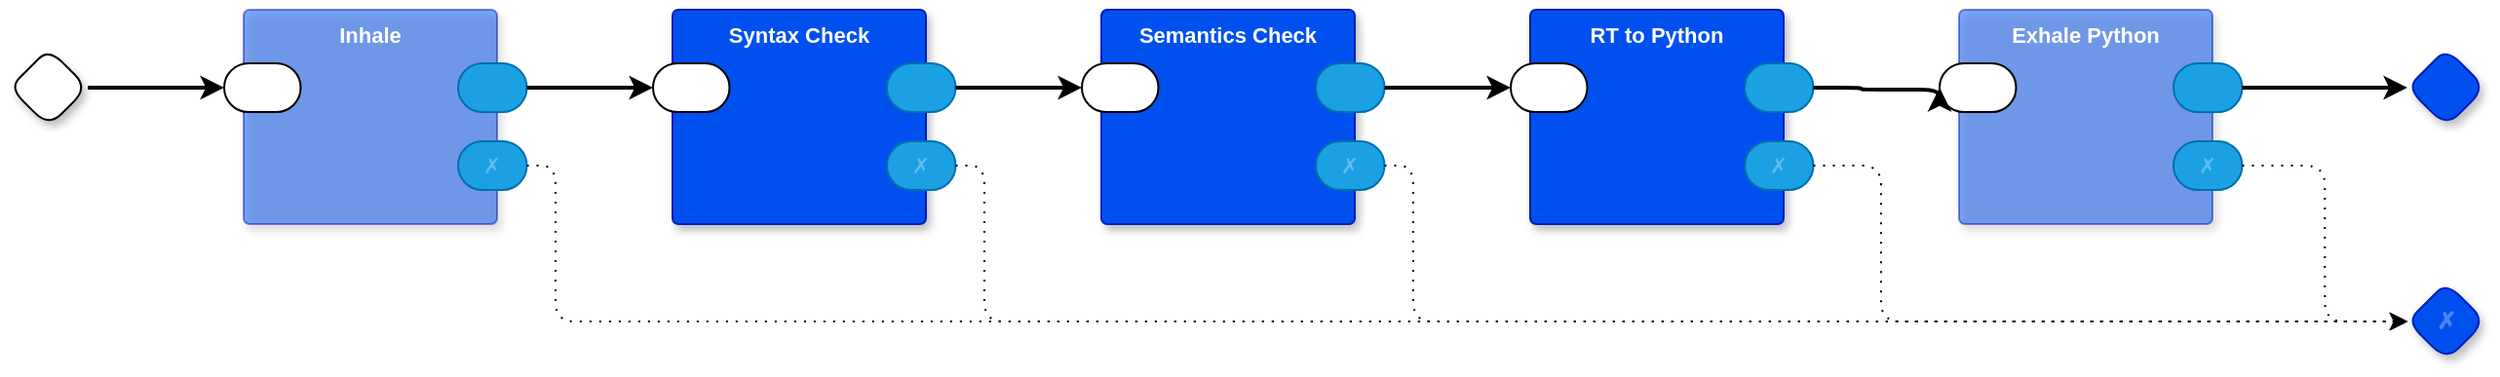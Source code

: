 <mxfile version="24.7.8" pages="10">
  <diagram id="7uuvqDomjlQr13WNTYXz" name="main">
    <mxGraphModel dx="1138" dy="561" grid="1" gridSize="10" guides="1" tooltips="1" connect="1" arrows="1" fold="1" page="1" pageScale="1" pageWidth="1100" pageHeight="850" math="0" shadow="0">
      <root>
        <mxCell id="0" />
        <mxCell id="1" parent="0" />
        <mxCell id="liJ2R29Ckf3XTnLC57Mi-1" value="" style="rhombus;whiteSpace=wrap;html=1;rounded=1;fontStyle=1;glass=0;sketch=0;fontSize=12;points=[[0,0.5,0,0,0],[0.5,0,0,0,0],[0.5,1,0,0,0],[1,0.5,0,0,0]];shadow=1;fontFamily=Helvetica;fontColor=default;" parent="1" vertex="1">
          <mxGeometry x="30" y="60" width="40" height="40" as="geometry" />
        </mxCell>
        <mxCell id="liJ2R29Ckf3XTnLC57Mi-2" value="" style="rhombus;whiteSpace=wrap;html=1;rounded=1;fontStyle=1;glass=0;sketch=0;fontSize=12;points=[[0,0.5,0,0,0],[0.5,0,0,0,0],[0.5,1,0,0,0],[1,0.5,0,0,0]];shadow=1;fillColor=#0050ef;fontColor=#ffffff;strokeColor=#001DBC;fontFamily=Helvetica;" parent="1" vertex="1">
          <mxGeometry x="1260" y="60" width="40" height="40" as="geometry" />
        </mxCell>
        <mxCell id="liJ2R29Ckf3XTnLC57Mi-3" value="✗" style="rhombus;whiteSpace=wrap;html=1;rounded=1;fillColor=#0050ef;fontColor=#ffffff;strokeColor=#001DBC;fontStyle=1;glass=0;sketch=0;fontSize=12;points=[[0,0.5,0,0,0],[0.5,0,0,0,0],[0.5,1,0,0,0],[1,0.5,0,0,0]];shadow=1;textOpacity=30;" parent="1" vertex="1">
          <mxGeometry x="1260" y="180" width="40" height="40" as="geometry" />
        </mxCell>
        <mxCell id="liJ2R29Ckf3XTnLC57Mi-4" style="edgeStyle=orthogonalEdgeStyle;rounded=0;orthogonalLoop=1;jettySize=auto;html=1;exitX=1;exitY=0.5;exitDx=0;exitDy=0;exitPerimeter=0;strokeWidth=2;entryX=0;entryY=0.5;entryDx=0;entryDy=0;entryPerimeter=0;" parent="1" source="liJ2R29Ckf3XTnLC57Mi-1" target="liJ2R29Ckf3XTnLC57Mi-6" edge="1">
          <mxGeometry relative="1" as="geometry">
            <mxPoint x="113.25" y="80" as="targetPoint" />
            <mxPoint x="65.25" y="80" as="sourcePoint" />
          </mxGeometry>
        </mxCell>
        <mxCell id="liJ2R29Ckf3XTnLC57Mi-5" value="Inhale" style="rounded=1;whiteSpace=wrap;sketch=0;container=1;recursiveResize=0;verticalAlign=top;arcSize=6;fontStyle=1;autosize=0;points=[];absoluteArcSize=1;shadow=1;strokeColor=#001DBC;fillColor=#0050ef;fontColor=#ffffff;fontFamily=Helvetica;fontSize=11;labelBackgroundColor=none;opacity=50;" parent="1" vertex="1">
          <mxGeometry x="150" y="40" width="130" height="110" as="geometry">
            <mxRectangle x="-98" y="-1230" width="99" height="26" as="alternateBounds" />
          </mxGeometry>
        </mxCell>
        <mxCell id="liJ2R29Ckf3XTnLC57Mi-6" value="" style="rounded=1;whiteSpace=wrap;sketch=0;points=[[0,0.5,0,0,0],[1,0.5,0,0,0]];arcSize=50;fontFamily=Helvetica;fontSize=11;fontColor=default;labelBackgroundColor=none;" parent="liJ2R29Ckf3XTnLC57Mi-5" vertex="1">
          <mxGeometry x="-10" y="27.5" width="39.25" height="25" as="geometry" />
        </mxCell>
        <mxCell id="liJ2R29Ckf3XTnLC57Mi-7" value="" style="rounded=1;whiteSpace=wrap;sketch=0;points=[[0,0.5,0,0,0],[1,0.5,0,0,0]];fillColor=#1ba1e2;fontColor=#ffffff;strokeColor=#006EAF;arcSize=50;fontFamily=Helvetica;fontSize=11;labelBackgroundColor=none;" parent="liJ2R29Ckf3XTnLC57Mi-5" vertex="1">
          <mxGeometry x="110" y="27.5" width="35.25" height="25" as="geometry" />
        </mxCell>
        <mxCell id="liJ2R29Ckf3XTnLC57Mi-8" value="✗" style="rounded=1;whiteSpace=wrap;sketch=0;points=[[0,0.5,0,0,0],[1,0.5,0,0,0]];fillColor=#1ba1e2;fontColor=#ffffff;strokeColor=#006EAF;arcSize=50;fontFamily=Helvetica;fontSize=11;textOpacity=30;labelBackgroundColor=none;" parent="liJ2R29Ckf3XTnLC57Mi-5" vertex="1">
          <mxGeometry x="110" y="67.5" width="35.25" height="25" as="geometry" />
        </mxCell>
        <mxCell id="liJ2R29Ckf3XTnLC57Mi-9" style="edgeStyle=orthogonalEdgeStyle;curved=0;rounded=1;orthogonalLoop=1;jettySize=auto;html=1;exitX=1;exitY=0.5;exitDx=0;exitDy=0;exitPerimeter=0;strokeColor=default;align=center;verticalAlign=middle;fontFamily=Helvetica;fontSize=11;fontColor=default;labelBackgroundColor=default;endArrow=classic;entryX=0;entryY=0.5;entryDx=0;entryDy=0;entryPerimeter=0;dashed=1;dashPattern=1 4;" parent="1" source="liJ2R29Ckf3XTnLC57Mi-8" target="liJ2R29Ckf3XTnLC57Mi-3" edge="1">
          <mxGeometry relative="1" as="geometry">
            <Array as="points">
              <mxPoint x="310" y="120" />
              <mxPoint x="310" y="200" />
            </Array>
          </mxGeometry>
        </mxCell>
        <mxCell id="liJ2R29Ckf3XTnLC57Mi-10" value="RT to Python" style="rounded=1;sketch=0;container=1;recursiveResize=0;verticalAlign=top;arcSize=6;fontStyle=1;autosize=0;points=[];absoluteArcSize=1;shadow=1;strokeColor=#001DBC;fillColor=#0050ef;fontColor=#ffffff;fontFamily=Helvetica;fontSize=11;labelBackgroundColor=none;" parent="1" vertex="1">
          <mxGeometry x="810" y="40" width="130" height="110" as="geometry">
            <mxRectangle x="-98" y="-1230" width="99" height="26" as="alternateBounds" />
          </mxGeometry>
        </mxCell>
        <mxCell id="liJ2R29Ckf3XTnLC57Mi-11" value="" style="rounded=1;whiteSpace=wrap;sketch=0;points=[[0,0.5,0,0,0],[1,0.5,0,0,0]];arcSize=50;fontFamily=Helvetica;fontSize=11;fontColor=default;labelBackgroundColor=none;" parent="liJ2R29Ckf3XTnLC57Mi-10" vertex="1">
          <mxGeometry x="-10" y="27.5" width="39.25" height="25" as="geometry" />
        </mxCell>
        <mxCell id="liJ2R29Ckf3XTnLC57Mi-12" value="" style="rounded=1;whiteSpace=wrap;sketch=0;points=[[0,0.5,0,0,0],[1,0.5,0,0,0]];fillColor=#1ba1e2;fontColor=#ffffff;strokeColor=#006EAF;arcSize=50;fontFamily=Helvetica;fontSize=11;labelBackgroundColor=none;" parent="liJ2R29Ckf3XTnLC57Mi-10" vertex="1">
          <mxGeometry x="110" y="27.5" width="35.25" height="25" as="geometry" />
        </mxCell>
        <mxCell id="liJ2R29Ckf3XTnLC57Mi-13" value="✗" style="rounded=1;whiteSpace=wrap;sketch=0;points=[[0,0.5,0,0,0],[1,0.5,0,0,0]];fillColor=#1ba1e2;fontColor=#ffffff;strokeColor=#006EAF;arcSize=50;fontFamily=Helvetica;fontSize=11;textOpacity=30;labelBackgroundColor=none;" parent="liJ2R29Ckf3XTnLC57Mi-10" vertex="1">
          <mxGeometry x="110" y="67.5" width="35.25" height="25" as="geometry" />
        </mxCell>
        <mxCell id="liJ2R29Ckf3XTnLC57Mi-14" style="edgeStyle=orthogonalEdgeStyle;rounded=1;orthogonalLoop=1;jettySize=auto;html=1;entryX=0;entryY=0.5;entryDx=0;entryDy=0;entryPerimeter=0;curved=0;strokeColor=default;dashed=1;dashPattern=1 4;exitX=1;exitY=0.5;exitDx=0;exitDy=0;exitPerimeter=0;" parent="1" source="liJ2R29Ckf3XTnLC57Mi-13" target="liJ2R29Ckf3XTnLC57Mi-3" edge="1">
          <mxGeometry relative="1" as="geometry">
            <mxPoint x="970" y="140" as="sourcePoint" />
            <Array as="points">
              <mxPoint x="990" y="120" />
              <mxPoint x="990" y="200" />
            </Array>
          </mxGeometry>
        </mxCell>
        <mxCell id="liJ2R29Ckf3XTnLC57Mi-15" value="Exhale Python" style="rounded=1;whiteSpace=wrap;sketch=0;container=1;recursiveResize=0;verticalAlign=top;arcSize=6;fontStyle=1;autosize=0;points=[];absoluteArcSize=1;shadow=1;strokeColor=#001DBC;fillColor=#0050ef;fontColor=#ffffff;fontFamily=Helvetica;fontSize=11;labelBackgroundColor=none;opacity=50;" parent="1" vertex="1">
          <mxGeometry x="1030" y="40" width="130" height="110" as="geometry">
            <mxRectangle x="-98" y="-1230" width="99" height="26" as="alternateBounds" />
          </mxGeometry>
        </mxCell>
        <mxCell id="liJ2R29Ckf3XTnLC57Mi-16" value="" style="rounded=1;whiteSpace=wrap;sketch=0;points=[[0,0.5,0,0,0],[1,0.5,0,0,0]];arcSize=50;fontFamily=Helvetica;fontSize=11;fontColor=default;labelBackgroundColor=none;" parent="liJ2R29Ckf3XTnLC57Mi-15" vertex="1">
          <mxGeometry x="-10" y="27.5" width="39.25" height="25" as="geometry" />
        </mxCell>
        <mxCell id="liJ2R29Ckf3XTnLC57Mi-17" value="" style="rounded=1;whiteSpace=wrap;sketch=0;points=[[0,0.5,0,0,0],[1,0.5,0,0,0]];fillColor=#1ba1e2;fontColor=#ffffff;strokeColor=#006EAF;arcSize=50;fontFamily=Helvetica;fontSize=11;labelBackgroundColor=none;" parent="liJ2R29Ckf3XTnLC57Mi-15" vertex="1">
          <mxGeometry x="110" y="27.5" width="35.25" height="25" as="geometry" />
        </mxCell>
        <mxCell id="liJ2R29Ckf3XTnLC57Mi-18" value="✗" style="rounded=1;whiteSpace=wrap;sketch=0;points=[[0,0.5,0,0,0],[1,0.5,0,0,0]];fillColor=#1ba1e2;fontColor=#ffffff;strokeColor=#006EAF;arcSize=50;fontFamily=Helvetica;fontSize=11;textOpacity=30;labelBackgroundColor=none;" parent="liJ2R29Ckf3XTnLC57Mi-15" vertex="1">
          <mxGeometry x="110" y="67.5" width="35.25" height="25" as="geometry" />
        </mxCell>
        <mxCell id="liJ2R29Ckf3XTnLC57Mi-19" style="edgeStyle=orthogonalEdgeStyle;rounded=1;orthogonalLoop=1;jettySize=auto;html=1;exitX=1;exitY=0.5;exitDx=0;exitDy=0;exitPerimeter=0;entryX=0;entryY=0.5;entryDx=0;entryDy=0;entryPerimeter=0;strokeWidth=2;curved=0;" parent="1" source="liJ2R29Ckf3XTnLC57Mi-17" target="liJ2R29Ckf3XTnLC57Mi-2" edge="1">
          <mxGeometry relative="1" as="geometry" />
        </mxCell>
        <mxCell id="liJ2R29Ckf3XTnLC57Mi-20" style="edgeStyle=orthogonalEdgeStyle;rounded=1;orthogonalLoop=1;jettySize=auto;html=1;exitX=1;exitY=0.5;exitDx=0;exitDy=0;exitPerimeter=0;entryX=0;entryY=0.5;entryDx=0;entryDy=0;entryPerimeter=0;curved=0;dashed=1;dashPattern=1 4;" parent="1" source="liJ2R29Ckf3XTnLC57Mi-18" target="liJ2R29Ckf3XTnLC57Mi-3" edge="1">
          <mxGeometry relative="1" as="geometry" />
        </mxCell>
        <mxCell id="liJ2R29Ckf3XTnLC57Mi-21" style="edgeStyle=orthogonalEdgeStyle;rounded=1;orthogonalLoop=1;jettySize=auto;html=1;exitX=1;exitY=0.5;exitDx=0;exitDy=0;exitPerimeter=0;curved=0;strokeWidth=2;entryX=0;entryY=0.5;entryDx=0;entryDy=0;entryPerimeter=0;" parent="1" source="liJ2R29Ckf3XTnLC57Mi-12" target="liJ2R29Ckf3XTnLC57Mi-16" edge="1">
          <mxGeometry relative="1" as="geometry">
            <mxPoint x="1000" y="60" as="targetPoint" />
            <Array as="points">
              <mxPoint x="980" y="80" />
              <mxPoint x="980" y="81" />
            </Array>
          </mxGeometry>
        </mxCell>
        <mxCell id="liJ2R29Ckf3XTnLC57Mi-22" value="Syntax Check" style="rounded=1;sketch=0;container=1;recursiveResize=0;verticalAlign=top;arcSize=6;fontStyle=1;autosize=0;points=[];absoluteArcSize=1;shadow=1;strokeColor=#001DBC;fillColor=#0050ef;fontColor=#ffffff;fontFamily=Helvetica;fontSize=11;labelBackgroundColor=none;" parent="1" vertex="1">
          <mxGeometry x="370" y="40" width="130" height="110" as="geometry">
            <mxRectangle x="-98" y="-1230" width="99" height="26" as="alternateBounds" />
          </mxGeometry>
        </mxCell>
        <mxCell id="liJ2R29Ckf3XTnLC57Mi-23" value="" style="rounded=1;whiteSpace=wrap;sketch=0;points=[[0,0.5,0,0,0],[1,0.5,0,0,0]];arcSize=50;fontFamily=Helvetica;fontSize=11;fontColor=default;labelBackgroundColor=none;" parent="liJ2R29Ckf3XTnLC57Mi-22" vertex="1">
          <mxGeometry x="-10" y="27.5" width="39.25" height="25" as="geometry" />
        </mxCell>
        <mxCell id="liJ2R29Ckf3XTnLC57Mi-24" value="" style="rounded=1;whiteSpace=wrap;sketch=0;points=[[0,0.5,0,0,0],[1,0.5,0,0,0]];fillColor=#1ba1e2;fontColor=#ffffff;strokeColor=#006EAF;arcSize=50;fontFamily=Helvetica;fontSize=11;labelBackgroundColor=none;" parent="liJ2R29Ckf3XTnLC57Mi-22" vertex="1">
          <mxGeometry x="110" y="27.5" width="35.25" height="25" as="geometry" />
        </mxCell>
        <mxCell id="liJ2R29Ckf3XTnLC57Mi-25" value="✗" style="rounded=1;whiteSpace=wrap;sketch=0;points=[[0,0.5,0,0,0],[1,0.5,0,0,0]];fillColor=#1ba1e2;fontColor=#ffffff;strokeColor=#006EAF;arcSize=50;fontFamily=Helvetica;fontSize=11;textOpacity=30;labelBackgroundColor=none;" parent="liJ2R29Ckf3XTnLC57Mi-22" vertex="1">
          <mxGeometry x="110" y="67.5" width="35.25" height="25" as="geometry" />
        </mxCell>
        <mxCell id="liJ2R29Ckf3XTnLC57Mi-26" value="Semantics Check" style="rounded=1;sketch=0;container=1;recursiveResize=0;verticalAlign=top;arcSize=6;fontStyle=1;autosize=0;points=[];absoluteArcSize=1;shadow=1;strokeColor=#001DBC;fillColor=#0050ef;fontColor=#ffffff;fontFamily=Helvetica;fontSize=11;labelBackgroundColor=none;" parent="1" vertex="1">
          <mxGeometry x="590" y="40" width="130" height="110" as="geometry">
            <mxRectangle x="-98" y="-1230" width="99" height="26" as="alternateBounds" />
          </mxGeometry>
        </mxCell>
        <mxCell id="liJ2R29Ckf3XTnLC57Mi-27" value="" style="rounded=1;whiteSpace=wrap;sketch=0;points=[[0,0.5,0,0,0],[1,0.5,0,0,0]];arcSize=50;fontFamily=Helvetica;fontSize=11;fontColor=default;labelBackgroundColor=none;" parent="liJ2R29Ckf3XTnLC57Mi-26" vertex="1">
          <mxGeometry x="-10" y="27.5" width="39.25" height="25" as="geometry" />
        </mxCell>
        <mxCell id="liJ2R29Ckf3XTnLC57Mi-28" value="" style="rounded=1;whiteSpace=wrap;sketch=0;points=[[0,0.5,0,0,0],[1,0.5,0,0,0]];fillColor=#1ba1e2;fontColor=#ffffff;strokeColor=#006EAF;arcSize=50;fontFamily=Helvetica;fontSize=11;labelBackgroundColor=none;" parent="liJ2R29Ckf3XTnLC57Mi-26" vertex="1">
          <mxGeometry x="110" y="27.5" width="35.25" height="25" as="geometry" />
        </mxCell>
        <mxCell id="liJ2R29Ckf3XTnLC57Mi-29" value="✗" style="rounded=1;whiteSpace=wrap;sketch=0;points=[[0,0.5,0,0,0],[1,0.5,0,0,0]];fillColor=#1ba1e2;fontColor=#ffffff;strokeColor=#006EAF;arcSize=50;fontFamily=Helvetica;fontSize=11;textOpacity=30;labelBackgroundColor=none;" parent="liJ2R29Ckf3XTnLC57Mi-26" vertex="1">
          <mxGeometry x="110" y="67.5" width="35.25" height="25" as="geometry" />
        </mxCell>
        <mxCell id="liJ2R29Ckf3XTnLC57Mi-31" style="edgeStyle=orthogonalEdgeStyle;rounded=1;orthogonalLoop=1;jettySize=auto;html=1;entryX=0;entryY=0.5;entryDx=0;entryDy=0;entryPerimeter=0;strokeWidth=2;curved=0;exitX=1;exitY=0.5;exitDx=0;exitDy=0;exitPerimeter=0;" parent="1" source="liJ2R29Ckf3XTnLC57Mi-24" target="liJ2R29Ckf3XTnLC57Mi-27" edge="1">
          <mxGeometry relative="1" as="geometry">
            <Array as="points">
              <mxPoint x="550" y="80" />
              <mxPoint x="550" y="80" />
            </Array>
          </mxGeometry>
        </mxCell>
        <mxCell id="liJ2R29Ckf3XTnLC57Mi-33" style="edgeStyle=orthogonalEdgeStyle;rounded=1;orthogonalLoop=1;jettySize=auto;html=1;exitX=1;exitY=0.5;exitDx=0;exitDy=0;exitPerimeter=0;entryX=0;entryY=0.5;entryDx=0;entryDy=0;entryPerimeter=0;dashed=1;dashPattern=1 4;curved=0;" parent="1" source="liJ2R29Ckf3XTnLC57Mi-29" target="liJ2R29Ckf3XTnLC57Mi-3" edge="1">
          <mxGeometry relative="1" as="geometry">
            <Array as="points">
              <mxPoint x="750" y="120" />
              <mxPoint x="750" y="200" />
            </Array>
          </mxGeometry>
        </mxCell>
        <mxCell id="liJ2R29Ckf3XTnLC57Mi-34" style="edgeStyle=orthogonalEdgeStyle;shape=connector;curved=0;rounded=1;orthogonalLoop=1;jettySize=auto;html=1;exitX=1;exitY=0.5;exitDx=0;exitDy=0;exitPerimeter=0;entryX=0;entryY=0.5;entryDx=0;entryDy=0;entryPerimeter=0;dashed=1;dashPattern=1 4;strokeColor=default;align=center;verticalAlign=middle;fontFamily=Helvetica;fontSize=11;fontColor=default;labelBackgroundColor=default;endArrow=classic;" parent="1" source="liJ2R29Ckf3XTnLC57Mi-25" target="liJ2R29Ckf3XTnLC57Mi-3" edge="1">
          <mxGeometry relative="1" as="geometry">
            <Array as="points">
              <mxPoint x="530" y="120" />
              <mxPoint x="530" y="200" />
            </Array>
          </mxGeometry>
        </mxCell>
        <mxCell id="imBPxaPTACPYPMBHXCRD-1" style="edgeStyle=orthogonalEdgeStyle;rounded=1;orthogonalLoop=1;jettySize=auto;html=1;exitX=1;exitY=0.5;exitDx=0;exitDy=0;exitPerimeter=0;curved=0;strokeWidth=2;" parent="1" source="liJ2R29Ckf3XTnLC57Mi-7" target="liJ2R29Ckf3XTnLC57Mi-23" edge="1">
          <mxGeometry relative="1" as="geometry" />
        </mxCell>
        <mxCell id="imBPxaPTACPYPMBHXCRD-2" style="edgeStyle=orthogonalEdgeStyle;rounded=1;orthogonalLoop=1;jettySize=auto;html=1;exitX=1;exitY=0.5;exitDx=0;exitDy=0;exitPerimeter=0;entryX=0;entryY=0.5;entryDx=0;entryDy=0;entryPerimeter=0;curved=0;strokeWidth=2;" parent="1" source="liJ2R29Ckf3XTnLC57Mi-28" target="liJ2R29Ckf3XTnLC57Mi-11" edge="1">
          <mxGeometry relative="1" as="geometry" />
        </mxCell>
      </root>
    </mxGraphModel>
  </diagram>
  <diagram name="main with probes" id="OCxuXAWGHMYbM3ZZ3XzW">
    <mxGraphModel dx="1138" dy="1411" grid="1" gridSize="10" guides="1" tooltips="1" connect="1" arrows="1" fold="1" page="1" pageScale="1" pageWidth="1100" pageHeight="850" math="0" shadow="0">
      <root>
        <mxCell id="SE4IY10Z8vafwKeOfuNN-0" />
        <mxCell id="SE4IY10Z8vafwKeOfuNN-1" parent="SE4IY10Z8vafwKeOfuNN-0" />
        <mxCell id="SE4IY10Z8vafwKeOfuNN-2" value="" style="rhombus;whiteSpace=wrap;html=1;rounded=1;fontStyle=1;glass=0;sketch=0;fontSize=12;points=[[0,0.5,0,0,0],[0.5,0,0,0,0],[0.5,1,0,0,0],[1,0.5,0,0,0]];shadow=1;fontFamily=Helvetica;fontColor=default;" parent="SE4IY10Z8vafwKeOfuNN-1" vertex="1">
          <mxGeometry x="30" y="60" width="40" height="40" as="geometry" />
        </mxCell>
        <mxCell id="SE4IY10Z8vafwKeOfuNN-3" value="" style="rhombus;whiteSpace=wrap;html=1;rounded=1;fontStyle=1;glass=0;sketch=0;fontSize=12;points=[[0,0.5,0,0,0],[0.5,0,0,0,0],[0.5,1,0,0,0],[1,0.5,0,0,0]];shadow=1;fillColor=#0050ef;fontColor=#ffffff;strokeColor=#001DBC;fontFamily=Helvetica;" parent="SE4IY10Z8vafwKeOfuNN-1" vertex="1">
          <mxGeometry x="1260" y="60" width="40" height="40" as="geometry" />
        </mxCell>
        <mxCell id="SE4IY10Z8vafwKeOfuNN-4" value="✗" style="rhombus;whiteSpace=wrap;html=1;rounded=1;fillColor=#0050ef;fontColor=#ffffff;strokeColor=#001DBC;fontStyle=1;glass=0;sketch=0;fontSize=12;points=[[0,0.5,0,0,0],[0.5,0,0,0,0],[0.5,1,0,0,0],[1,0.5,0,0,0]];shadow=1;textOpacity=30;" parent="SE4IY10Z8vafwKeOfuNN-1" vertex="1">
          <mxGeometry x="1260" y="180" width="40" height="40" as="geometry" />
        </mxCell>
        <mxCell id="SE4IY10Z8vafwKeOfuNN-5" style="edgeStyle=orthogonalEdgeStyle;rounded=0;orthogonalLoop=1;jettySize=auto;html=1;exitX=1;exitY=0.5;exitDx=0;exitDy=0;exitPerimeter=0;strokeWidth=2;entryX=0;entryY=0.5;entryDx=0;entryDy=0;entryPerimeter=0;" parent="SE4IY10Z8vafwKeOfuNN-1" source="SE4IY10Z8vafwKeOfuNN-2" target="SE4IY10Z8vafwKeOfuNN-7" edge="1">
          <mxGeometry relative="1" as="geometry">
            <mxPoint x="113.25" y="80" as="targetPoint" />
            <mxPoint x="65.25" y="80" as="sourcePoint" />
          </mxGeometry>
        </mxCell>
        <mxCell id="SE4IY10Z8vafwKeOfuNN-6" value="Inhale" style="rounded=1;whiteSpace=wrap;sketch=0;container=1;recursiveResize=0;verticalAlign=top;arcSize=6;fontStyle=1;autosize=0;points=[];absoluteArcSize=1;shadow=1;strokeColor=#001DBC;fillColor=#0050ef;fontColor=#ffffff;fontFamily=Helvetica;fontSize=11;labelBackgroundColor=none;opacity=50;" parent="SE4IY10Z8vafwKeOfuNN-1" vertex="1">
          <mxGeometry x="150" y="40" width="130" height="110" as="geometry">
            <mxRectangle x="-98" y="-1230" width="99" height="26" as="alternateBounds" />
          </mxGeometry>
        </mxCell>
        <mxCell id="SE4IY10Z8vafwKeOfuNN-7" value="" style="rounded=1;whiteSpace=wrap;sketch=0;points=[[0,0.5,0,0,0],[1,0.5,0,0,0]];arcSize=50;fontFamily=Helvetica;fontSize=11;fontColor=default;labelBackgroundColor=none;" parent="SE4IY10Z8vafwKeOfuNN-6" vertex="1">
          <mxGeometry x="-10" y="27.5" width="39.25" height="25" as="geometry" />
        </mxCell>
        <mxCell id="SE4IY10Z8vafwKeOfuNN-8" value="" style="rounded=1;whiteSpace=wrap;sketch=0;points=[[0,0.5,0,0,0],[1,0.5,0,0,0]];fillColor=#1ba1e2;fontColor=#ffffff;strokeColor=#006EAF;arcSize=50;fontFamily=Helvetica;fontSize=11;labelBackgroundColor=none;" parent="SE4IY10Z8vafwKeOfuNN-6" vertex="1">
          <mxGeometry x="110" y="27.5" width="35.25" height="25" as="geometry" />
        </mxCell>
        <mxCell id="SE4IY10Z8vafwKeOfuNN-9" value="✗" style="rounded=1;whiteSpace=wrap;sketch=0;points=[[0,0.5,0,0,0],[1,0.5,0,0,0]];fillColor=#1ba1e2;fontColor=#ffffff;strokeColor=#006EAF;arcSize=50;fontFamily=Helvetica;fontSize=11;textOpacity=30;labelBackgroundColor=none;" parent="SE4IY10Z8vafwKeOfuNN-6" vertex="1">
          <mxGeometry x="110" y="67.5" width="35.25" height="25" as="geometry" />
        </mxCell>
        <mxCell id="SE4IY10Z8vafwKeOfuNN-10" style="edgeStyle=orthogonalEdgeStyle;curved=0;rounded=1;orthogonalLoop=1;jettySize=auto;html=1;exitX=1;exitY=0.5;exitDx=0;exitDy=0;exitPerimeter=0;strokeColor=default;align=center;verticalAlign=middle;fontFamily=Helvetica;fontSize=11;fontColor=default;labelBackgroundColor=default;endArrow=classic;entryX=0;entryY=0.5;entryDx=0;entryDy=0;entryPerimeter=0;dashed=1;dashPattern=1 4;" parent="SE4IY10Z8vafwKeOfuNN-1" source="SE4IY10Z8vafwKeOfuNN-9" target="SE4IY10Z8vafwKeOfuNN-4" edge="1">
          <mxGeometry relative="1" as="geometry">
            <Array as="points">
              <mxPoint x="310" y="120" />
              <mxPoint x="310" y="200" />
            </Array>
          </mxGeometry>
        </mxCell>
        <mxCell id="SE4IY10Z8vafwKeOfuNN-11" value="RT to Python" style="rounded=1;sketch=0;container=1;recursiveResize=0;verticalAlign=top;arcSize=6;fontStyle=1;autosize=0;points=[];absoluteArcSize=1;shadow=1;strokeColor=#001DBC;fillColor=#0050ef;fontColor=#ffffff;fontFamily=Helvetica;fontSize=11;labelBackgroundColor=none;" parent="SE4IY10Z8vafwKeOfuNN-1" vertex="1">
          <mxGeometry x="810" y="40" width="130" height="110" as="geometry">
            <mxRectangle x="-98" y="-1230" width="99" height="26" as="alternateBounds" />
          </mxGeometry>
        </mxCell>
        <mxCell id="SE4IY10Z8vafwKeOfuNN-12" value="" style="rounded=1;whiteSpace=wrap;sketch=0;points=[[0,0.5,0,0,0],[1,0.5,0,0,0]];arcSize=50;fontFamily=Helvetica;fontSize=11;fontColor=default;labelBackgroundColor=none;" parent="SE4IY10Z8vafwKeOfuNN-11" vertex="1">
          <mxGeometry x="-10" y="27.5" width="39.25" height="25" as="geometry" />
        </mxCell>
        <mxCell id="SE4IY10Z8vafwKeOfuNN-13" value="" style="rounded=1;whiteSpace=wrap;sketch=0;points=[[0,0.5,0,0,0],[1,0.5,0,0,0]];fillColor=#1ba1e2;fontColor=#ffffff;strokeColor=#006EAF;arcSize=50;fontFamily=Helvetica;fontSize=11;labelBackgroundColor=none;" parent="SE4IY10Z8vafwKeOfuNN-11" vertex="1">
          <mxGeometry x="110" y="27.5" width="35.25" height="25" as="geometry" />
        </mxCell>
        <mxCell id="SE4IY10Z8vafwKeOfuNN-14" value="✗" style="rounded=1;whiteSpace=wrap;sketch=0;points=[[0,0.5,0,0,0],[1,0.5,0,0,0]];fillColor=#1ba1e2;fontColor=#ffffff;strokeColor=#006EAF;arcSize=50;fontFamily=Helvetica;fontSize=11;textOpacity=30;labelBackgroundColor=none;" parent="SE4IY10Z8vafwKeOfuNN-11" vertex="1">
          <mxGeometry x="110" y="67.5" width="35.25" height="25" as="geometry" />
        </mxCell>
        <mxCell id="SE4IY10Z8vafwKeOfuNN-15" style="edgeStyle=orthogonalEdgeStyle;rounded=1;orthogonalLoop=1;jettySize=auto;html=1;entryX=0;entryY=0.5;entryDx=0;entryDy=0;entryPerimeter=0;curved=0;strokeColor=default;dashed=1;dashPattern=1 4;exitX=1;exitY=0.5;exitDx=0;exitDy=0;exitPerimeter=0;" parent="SE4IY10Z8vafwKeOfuNN-1" source="SE4IY10Z8vafwKeOfuNN-14" target="SE4IY10Z8vafwKeOfuNN-4" edge="1">
          <mxGeometry relative="1" as="geometry">
            <mxPoint x="970" y="140" as="sourcePoint" />
            <Array as="points">
              <mxPoint x="990" y="120" />
              <mxPoint x="990" y="200" />
            </Array>
          </mxGeometry>
        </mxCell>
        <mxCell id="SE4IY10Z8vafwKeOfuNN-16" value="Exhale Python" style="rounded=1;whiteSpace=wrap;sketch=0;container=1;recursiveResize=0;verticalAlign=top;arcSize=6;fontStyle=1;autosize=0;points=[];absoluteArcSize=1;shadow=1;strokeColor=#001DBC;fillColor=#0050ef;fontColor=#ffffff;fontFamily=Helvetica;fontSize=11;labelBackgroundColor=none;opacity=50;" parent="SE4IY10Z8vafwKeOfuNN-1" vertex="1">
          <mxGeometry x="1030" y="40" width="130" height="110" as="geometry">
            <mxRectangle x="-98" y="-1230" width="99" height="26" as="alternateBounds" />
          </mxGeometry>
        </mxCell>
        <mxCell id="SE4IY10Z8vafwKeOfuNN-17" value="" style="rounded=1;whiteSpace=wrap;sketch=0;points=[[0,0.5,0,0,0],[1,0.5,0,0,0]];arcSize=50;fontFamily=Helvetica;fontSize=11;fontColor=default;labelBackgroundColor=none;" parent="SE4IY10Z8vafwKeOfuNN-16" vertex="1">
          <mxGeometry x="-10" y="27.5" width="39.25" height="25" as="geometry" />
        </mxCell>
        <mxCell id="SE4IY10Z8vafwKeOfuNN-18" value="" style="rounded=1;whiteSpace=wrap;sketch=0;points=[[0,0.5,0,0,0],[1,0.5,0,0,0]];fillColor=#1ba1e2;fontColor=#ffffff;strokeColor=#006EAF;arcSize=50;fontFamily=Helvetica;fontSize=11;labelBackgroundColor=none;" parent="SE4IY10Z8vafwKeOfuNN-16" vertex="1">
          <mxGeometry x="110" y="27.5" width="35.25" height="25" as="geometry" />
        </mxCell>
        <mxCell id="SE4IY10Z8vafwKeOfuNN-19" value="✗" style="rounded=1;whiteSpace=wrap;sketch=0;points=[[0,0.5,0,0,0],[1,0.5,0,0,0]];fillColor=#1ba1e2;fontColor=#ffffff;strokeColor=#006EAF;arcSize=50;fontFamily=Helvetica;fontSize=11;textOpacity=30;labelBackgroundColor=none;" parent="SE4IY10Z8vafwKeOfuNN-16" vertex="1">
          <mxGeometry x="110" y="67.5" width="35.25" height="25" as="geometry" />
        </mxCell>
        <mxCell id="SE4IY10Z8vafwKeOfuNN-20" style="edgeStyle=orthogonalEdgeStyle;rounded=1;orthogonalLoop=1;jettySize=auto;html=1;exitX=1;exitY=0.5;exitDx=0;exitDy=0;exitPerimeter=0;entryX=0;entryY=0.5;entryDx=0;entryDy=0;entryPerimeter=0;strokeWidth=2;curved=0;" parent="SE4IY10Z8vafwKeOfuNN-1" source="SE4IY10Z8vafwKeOfuNN-18" target="SE4IY10Z8vafwKeOfuNN-3" edge="1">
          <mxGeometry relative="1" as="geometry" />
        </mxCell>
        <mxCell id="SE4IY10Z8vafwKeOfuNN-21" style="edgeStyle=orthogonalEdgeStyle;rounded=1;orthogonalLoop=1;jettySize=auto;html=1;exitX=1;exitY=0.5;exitDx=0;exitDy=0;exitPerimeter=0;entryX=0;entryY=0.5;entryDx=0;entryDy=0;entryPerimeter=0;curved=0;dashed=1;dashPattern=1 4;" parent="SE4IY10Z8vafwKeOfuNN-1" source="SE4IY10Z8vafwKeOfuNN-19" target="SE4IY10Z8vafwKeOfuNN-4" edge="1">
          <mxGeometry relative="1" as="geometry" />
        </mxCell>
        <mxCell id="SE4IY10Z8vafwKeOfuNN-22" style="edgeStyle=orthogonalEdgeStyle;rounded=1;orthogonalLoop=1;jettySize=auto;html=1;exitX=1;exitY=0.5;exitDx=0;exitDy=0;exitPerimeter=0;curved=0;strokeWidth=2;entryX=0;entryY=0.5;entryDx=0;entryDy=0;entryPerimeter=0;" parent="SE4IY10Z8vafwKeOfuNN-1" source="SE4IY10Z8vafwKeOfuNN-13" target="SE4IY10Z8vafwKeOfuNN-17" edge="1">
          <mxGeometry relative="1" as="geometry">
            <mxPoint x="1000" y="60" as="targetPoint" />
            <Array as="points">
              <mxPoint x="980" y="80" />
              <mxPoint x="980" y="81" />
            </Array>
          </mxGeometry>
        </mxCell>
        <mxCell id="SE4IY10Z8vafwKeOfuNN-23" value="Syntax Check" style="rounded=1;sketch=0;container=1;recursiveResize=0;verticalAlign=top;arcSize=6;fontStyle=1;autosize=0;points=[];absoluteArcSize=1;shadow=1;strokeColor=#001DBC;fillColor=#0050ef;fontColor=#ffffff;fontFamily=Helvetica;fontSize=11;labelBackgroundColor=none;" parent="SE4IY10Z8vafwKeOfuNN-1" vertex="1">
          <mxGeometry x="370" y="40" width="130" height="110" as="geometry">
            <mxRectangle x="-98" y="-1230" width="99" height="26" as="alternateBounds" />
          </mxGeometry>
        </mxCell>
        <mxCell id="SE4IY10Z8vafwKeOfuNN-24" value="" style="rounded=1;whiteSpace=wrap;sketch=0;points=[[0,0.5,0,0,0],[1,0.5,0,0,0]];arcSize=50;fontFamily=Helvetica;fontSize=11;fontColor=default;labelBackgroundColor=none;" parent="SE4IY10Z8vafwKeOfuNN-23" vertex="1">
          <mxGeometry x="-10" y="27.5" width="39.25" height="25" as="geometry" />
        </mxCell>
        <mxCell id="SE4IY10Z8vafwKeOfuNN-25" value="" style="rounded=1;whiteSpace=wrap;sketch=0;points=[[0,0.5,0,0,0],[1,0.5,0,0,0]];fillColor=#1ba1e2;fontColor=#ffffff;strokeColor=#006EAF;arcSize=50;fontFamily=Helvetica;fontSize=11;labelBackgroundColor=none;" parent="SE4IY10Z8vafwKeOfuNN-23" vertex="1">
          <mxGeometry x="110" y="27.5" width="35.25" height="25" as="geometry" />
        </mxCell>
        <mxCell id="SE4IY10Z8vafwKeOfuNN-26" value="✗" style="rounded=1;whiteSpace=wrap;sketch=0;points=[[0,0.5,0,0,0],[1,0.5,0,0,0]];fillColor=#1ba1e2;fontColor=#ffffff;strokeColor=#006EAF;arcSize=50;fontFamily=Helvetica;fontSize=11;textOpacity=30;labelBackgroundColor=none;" parent="SE4IY10Z8vafwKeOfuNN-23" vertex="1">
          <mxGeometry x="110" y="67.5" width="35.25" height="25" as="geometry" />
        </mxCell>
        <mxCell id="SE4IY10Z8vafwKeOfuNN-27" value="Semantics Check" style="rounded=1;sketch=0;container=1;recursiveResize=0;verticalAlign=top;arcSize=6;fontStyle=1;autosize=0;points=[];absoluteArcSize=1;shadow=1;strokeColor=#001DBC;fillColor=#0050ef;fontColor=#ffffff;fontFamily=Helvetica;fontSize=11;labelBackgroundColor=none;" parent="SE4IY10Z8vafwKeOfuNN-1" vertex="1">
          <mxGeometry x="590" y="40" width="130" height="110" as="geometry">
            <mxRectangle x="-98" y="-1230" width="99" height="26" as="alternateBounds" />
          </mxGeometry>
        </mxCell>
        <mxCell id="SE4IY10Z8vafwKeOfuNN-28" value="" style="rounded=1;whiteSpace=wrap;sketch=0;points=[[0,0.5,0,0,0],[1,0.5,0,0,0]];arcSize=50;fontFamily=Helvetica;fontSize=11;fontColor=default;labelBackgroundColor=none;" parent="SE4IY10Z8vafwKeOfuNN-27" vertex="1">
          <mxGeometry x="-10" y="27.5" width="39.25" height="25" as="geometry" />
        </mxCell>
        <mxCell id="SE4IY10Z8vafwKeOfuNN-29" value="" style="rounded=1;whiteSpace=wrap;sketch=0;points=[[0,0.5,0,0,0],[1,0.5,0,0,0]];fillColor=#1ba1e2;fontColor=#ffffff;strokeColor=#006EAF;arcSize=50;fontFamily=Helvetica;fontSize=11;labelBackgroundColor=none;" parent="SE4IY10Z8vafwKeOfuNN-27" vertex="1">
          <mxGeometry x="110" y="27.5" width="35.25" height="25" as="geometry" />
        </mxCell>
        <mxCell id="SE4IY10Z8vafwKeOfuNN-30" value="✗" style="rounded=1;whiteSpace=wrap;sketch=0;points=[[0,0.5,0,0,0],[1,0.5,0,0,0]];fillColor=#1ba1e2;fontColor=#ffffff;strokeColor=#006EAF;arcSize=50;fontFamily=Helvetica;fontSize=11;textOpacity=30;labelBackgroundColor=none;" parent="SE4IY10Z8vafwKeOfuNN-27" vertex="1">
          <mxGeometry x="110" y="67.5" width="35.25" height="25" as="geometry" />
        </mxCell>
        <mxCell id="SE4IY10Z8vafwKeOfuNN-31" style="edgeStyle=orthogonalEdgeStyle;rounded=1;orthogonalLoop=1;jettySize=auto;html=1;entryX=0;entryY=0.5;entryDx=0;entryDy=0;entryPerimeter=0;strokeWidth=2;curved=0;exitX=1;exitY=0.5;exitDx=0;exitDy=0;exitPerimeter=0;" parent="SE4IY10Z8vafwKeOfuNN-1" source="SE4IY10Z8vafwKeOfuNN-25" target="SE4IY10Z8vafwKeOfuNN-28" edge="1">
          <mxGeometry relative="1" as="geometry">
            <Array as="points">
              <mxPoint x="550" y="80" />
              <mxPoint x="550" y="80" />
            </Array>
          </mxGeometry>
        </mxCell>
        <mxCell id="SE4IY10Z8vafwKeOfuNN-32" style="edgeStyle=orthogonalEdgeStyle;rounded=1;orthogonalLoop=1;jettySize=auto;html=1;exitX=1;exitY=0.5;exitDx=0;exitDy=0;exitPerimeter=0;entryX=0;entryY=0.5;entryDx=0;entryDy=0;entryPerimeter=0;dashed=1;dashPattern=1 4;curved=0;" parent="SE4IY10Z8vafwKeOfuNN-1" source="SE4IY10Z8vafwKeOfuNN-30" target="SE4IY10Z8vafwKeOfuNN-4" edge="1">
          <mxGeometry relative="1" as="geometry">
            <Array as="points">
              <mxPoint x="750" y="120" />
              <mxPoint x="750" y="200" />
            </Array>
          </mxGeometry>
        </mxCell>
        <mxCell id="SE4IY10Z8vafwKeOfuNN-33" style="edgeStyle=orthogonalEdgeStyle;shape=connector;curved=0;rounded=1;orthogonalLoop=1;jettySize=auto;html=1;exitX=1;exitY=0.5;exitDx=0;exitDy=0;exitPerimeter=0;entryX=0;entryY=0.5;entryDx=0;entryDy=0;entryPerimeter=0;dashed=1;dashPattern=1 4;strokeColor=default;align=center;verticalAlign=middle;fontFamily=Helvetica;fontSize=11;fontColor=default;labelBackgroundColor=default;endArrow=classic;" parent="SE4IY10Z8vafwKeOfuNN-1" source="SE4IY10Z8vafwKeOfuNN-26" target="SE4IY10Z8vafwKeOfuNN-4" edge="1">
          <mxGeometry relative="1" as="geometry">
            <Array as="points">
              <mxPoint x="530" y="120" />
              <mxPoint x="530" y="200" />
            </Array>
          </mxGeometry>
        </mxCell>
        <mxCell id="SE4IY10Z8vafwKeOfuNN-34" style="edgeStyle=orthogonalEdgeStyle;rounded=1;orthogonalLoop=1;jettySize=auto;html=1;exitX=1;exitY=0.5;exitDx=0;exitDy=0;exitPerimeter=0;curved=0;strokeWidth=2;" parent="SE4IY10Z8vafwKeOfuNN-1" source="SE4IY10Z8vafwKeOfuNN-8" target="SE4IY10Z8vafwKeOfuNN-24" edge="1">
          <mxGeometry relative="1" as="geometry" />
        </mxCell>
        <mxCell id="SE4IY10Z8vafwKeOfuNN-35" style="edgeStyle=orthogonalEdgeStyle;rounded=1;orthogonalLoop=1;jettySize=auto;html=1;exitX=1;exitY=0.5;exitDx=0;exitDy=0;exitPerimeter=0;entryX=0;entryY=0.5;entryDx=0;entryDy=0;entryPerimeter=0;curved=0;strokeWidth=2;" parent="SE4IY10Z8vafwKeOfuNN-1" source="SE4IY10Z8vafwKeOfuNN-29" target="SE4IY10Z8vafwKeOfuNN-12" edge="1">
          <mxGeometry relative="1" as="geometry" />
        </mxCell>
        <mxCell id="SE4IY10Z8vafwKeOfuNN-36" value="syncfilewrite" style="rounded=1;whiteSpace=wrap;html=1;sketch=0;container=1;recursiveResize=0;verticalAlign=top;arcSize=6;fontStyle=1;autosize=0;points=[];absoluteArcSize=1;shadow=1;strokeColor=#001DBC;fillColor=#DAE8FC;fontColor=#ffffff;gradientColor=#0050EF;fontFamily=Helvetica;fontSize=11;" parent="SE4IY10Z8vafwKeOfuNN-1" vertex="1">
          <mxGeometry x="570" y="-120" width="130" height="120" as="geometry">
            <mxRectangle x="-98" y="-1230" width="99" height="26" as="alternateBounds" />
          </mxGeometry>
        </mxCell>
        <mxCell id="SE4IY10Z8vafwKeOfuNN-37" value="input" style="rounded=1;whiteSpace=wrap;html=1;sketch=0;points=[[0,0.5,0,0,0],[1,0.5,0,0,0]];arcSize=50;fontFamily=Helvetica;fontSize=11;fontColor=default;" parent="SE4IY10Z8vafwKeOfuNN-36" vertex="1">
          <mxGeometry x="-20" y="77.5" width="66" height="25" as="geometry" />
        </mxCell>
        <mxCell id="SE4IY10Z8vafwKeOfuNN-38" value="filename" style="rounded=1;whiteSpace=wrap;html=1;sketch=0;points=[[0,0.5,0,0,0],[1,0.5,0,0,0]];arcSize=50;fontFamily=Helvetica;fontSize=11;fontColor=default;" parent="SE4IY10Z8vafwKeOfuNN-36" vertex="1">
          <mxGeometry x="-20" y="30" width="66" height="25" as="geometry" />
        </mxCell>
        <mxCell id="SE4IY10Z8vafwKeOfuNN-39" value="done" style="rounded=1;whiteSpace=wrap;html=1;sketch=0;points=[[0,0.5,0,0,0],[1,0.5,0,0,0]];fillColor=#1ba1e2;fontColor=#ffffff;strokeColor=#006EAF;arcSize=50;fontFamily=Helvetica;fontSize=11;" parent="SE4IY10Z8vafwKeOfuNN-36" vertex="1">
          <mxGeometry x="90" y="30" width="66" height="25" as="geometry" />
        </mxCell>
        <mxCell id="SE4IY10Z8vafwKeOfuNN-40" value="✗" style="rounded=1;whiteSpace=wrap;html=1;sketch=0;points=[[0,0.5,0,0,0],[1,0.5,0,0,0]];fillColor=#1ba1e2;fontColor=#ffffff;strokeColor=#006EAF;arcSize=50;opacity=30;textOpacity=30;fontFamily=Helvetica;fontSize=11;" parent="SE4IY10Z8vafwKeOfuNN-36" vertex="1">
          <mxGeometry x="90" y="72.5" width="66" height="25" as="geometry" />
        </mxCell>
        <mxCell id="SE4IY10Z8vafwKeOfuNN-41" value="&#39;junk.inhaled.txt" style="rounded=1;whiteSpace=wrap;html=1;container=1;recursiveResize=0;verticalAlign=middle;arcSize=6;fontStyle=1;autosize=0;points=[];absoluteArcSize=1;shadow=1;strokeColor=#6c8ebf;fillColor=#dae8fc;fontFamily=Helvetica;fontSize=11;gradientColor=#E6E6E6;fontColor=default;" parent="SE4IY10Z8vafwKeOfuNN-1" vertex="1">
          <mxGeometry x="370" y="-90" width="110" height="20" as="geometry">
            <mxRectangle x="-98" y="-1230" width="99" height="26" as="alternateBounds" />
          </mxGeometry>
        </mxCell>
        <mxCell id="SE4IY10Z8vafwKeOfuNN-42" value="" style="rounded=1;whiteSpace=wrap;html=1;sketch=0;points=[[0,0.5,0,0,0],[1,0.5,0,0,0]];arcSize=50;fontFamily=Helvetica;fontSize=11;fontColor=default;" parent="SE4IY10Z8vafwKeOfuNN-41" vertex="1">
          <mxGeometry x="100" y="3.75" width="20" height="12.5" as="geometry" />
        </mxCell>
        <mxCell id="SE4IY10Z8vafwKeOfuNN-43" value="" style="rounded=1;whiteSpace=wrap;html=1;sketch=0;points=[[0,0.5,0,0,0],[1,0.5,0,0,0]];arcSize=50;fontFamily=Helvetica;fontSize=11;fontColor=default;" parent="SE4IY10Z8vafwKeOfuNN-41" vertex="1">
          <mxGeometry x="-10" y="3.75" width="20" height="12.5" as="geometry" />
        </mxCell>
        <mxCell id="SE4IY10Z8vafwKeOfuNN-44" style="edgeStyle=orthogonalEdgeStyle;rounded=0;orthogonalLoop=1;jettySize=auto;html=1;exitX=1;exitY=0.5;exitDx=0;exitDy=0;exitPerimeter=0;entryX=0;entryY=0.5;entryDx=0;entryDy=0;entryPerimeter=0;" parent="SE4IY10Z8vafwKeOfuNN-1" source="SE4IY10Z8vafwKeOfuNN-42" target="SE4IY10Z8vafwKeOfuNN-38" edge="1">
          <mxGeometry relative="1" as="geometry" />
        </mxCell>
        <mxCell id="SE4IY10Z8vafwKeOfuNN-45" style="edgeStyle=orthogonalEdgeStyle;rounded=0;orthogonalLoop=1;jettySize=auto;html=1;entryX=0;entryY=0.5;entryDx=0;entryDy=0;entryPerimeter=0;" parent="SE4IY10Z8vafwKeOfuNN-1" source="SE4IY10Z8vafwKeOfuNN-2" target="SE4IY10Z8vafwKeOfuNN-43" edge="1">
          <mxGeometry relative="1" as="geometry">
            <Array as="points">
              <mxPoint x="110" y="80" />
              <mxPoint x="110" y="-80" />
            </Array>
          </mxGeometry>
        </mxCell>
        <mxCell id="SE4IY10Z8vafwKeOfuNN-46" style="edgeStyle=orthogonalEdgeStyle;rounded=0;orthogonalLoop=1;jettySize=auto;html=1;entryX=0;entryY=0.5;entryDx=0;entryDy=0;entryPerimeter=0;exitX=1;exitY=0.5;exitDx=0;exitDy=0;exitPerimeter=0;" parent="SE4IY10Z8vafwKeOfuNN-1" source="SE4IY10Z8vafwKeOfuNN-8" target="SE4IY10Z8vafwKeOfuNN-37" edge="1">
          <mxGeometry relative="1" as="geometry">
            <mxPoint x="300" y="80" as="sourcePoint" />
            <Array as="points">
              <mxPoint x="330" y="80" />
              <mxPoint x="330" y="-30" />
            </Array>
          </mxGeometry>
        </mxCell>
        <mxCell id="SE4IY10Z8vafwKeOfuNN-47" value="trash" style="rounded=1;whiteSpace=wrap;html=1;sketch=0;container=1;recursiveResize=0;verticalAlign=bottom;arcSize=6;fontStyle=0;autosize=0;points=[];absoluteArcSize=1;shadow=0;strokeColor=#d79b00;fillColor=#FFFFFF;fontFamily=Helvetica;fontSize=11;dashed=1;opacity=30;align=right;textOpacity=30;gradientColor=#EA6B66;fontColor=default;" parent="SE4IY10Z8vafwKeOfuNN-1" vertex="1">
          <mxGeometry x="780" y="-105" width="40" height="50" as="geometry">
            <mxRectangle x="-98" y="-1230" width="99" height="26" as="alternateBounds" />
          </mxGeometry>
        </mxCell>
        <mxCell id="SE4IY10Z8vafwKeOfuNN-48" value="" style="rounded=1;whiteSpace=wrap;html=1;sketch=0;points=[[0,0.5,0,0,0],[1,0.5,0,0,0]];arcSize=50;fontFamily=Helvetica;fontSize=11;fontColor=default;dashed=1;textOpacity=50;opacity=30;fontStyle=0" parent="SE4IY10Z8vafwKeOfuNN-47" vertex="1">
          <mxGeometry x="-12" y="12.5" width="39.25" height="25" as="geometry" />
        </mxCell>
        <mxCell id="SE4IY10Z8vafwKeOfuNN-49" style="edgeStyle=orthogonalEdgeStyle;rounded=0;orthogonalLoop=1;jettySize=auto;html=1;exitX=1;exitY=0.5;exitDx=0;exitDy=0;exitPerimeter=0;entryX=0;entryY=0.5;entryDx=0;entryDy=0;entryPerimeter=0;" parent="SE4IY10Z8vafwKeOfuNN-1" source="SE4IY10Z8vafwKeOfuNN-39" target="SE4IY10Z8vafwKeOfuNN-48" edge="1">
          <mxGeometry relative="1" as="geometry" />
        </mxCell>
        <mxCell id="SE4IY10Z8vafwKeOfuNN-50" value="?A" style="rounded=1;whiteSpace=wrap;html=1;sketch=0;container=1;recursiveResize=0;verticalAlign=bottom;arcSize=6;fontStyle=0;autosize=0;points=[];absoluteArcSize=1;shadow=0;strokeColor=#d79b00;fillColor=#FFFFFF;fontFamily=Helvetica;fontSize=11;dashed=1;opacity=30;align=right;textOpacity=30;gradientColor=#EA6B66;fontColor=default;" parent="SE4IY10Z8vafwKeOfuNN-1" vertex="1">
          <mxGeometry x="600" y="240" width="40" height="50" as="geometry">
            <mxRectangle x="-98" y="-1230" width="99" height="26" as="alternateBounds" />
          </mxGeometry>
        </mxCell>
        <mxCell id="SE4IY10Z8vafwKeOfuNN-51" value="" style="rounded=1;whiteSpace=wrap;html=1;sketch=0;points=[[0,0.5,0,0,0],[1,0.5,0,0,0]];arcSize=50;fontFamily=Helvetica;fontSize=11;fontColor=default;dashed=1;textOpacity=50;opacity=30;fontStyle=0" parent="SE4IY10Z8vafwKeOfuNN-50" vertex="1">
          <mxGeometry x="-12" y="12.5" width="39.25" height="25" as="geometry" />
        </mxCell>
        <mxCell id="SE4IY10Z8vafwKeOfuNN-52" value="?B" style="rounded=1;whiteSpace=wrap;html=1;sketch=0;container=1;recursiveResize=0;verticalAlign=bottom;arcSize=6;fontStyle=0;autosize=0;points=[];absoluteArcSize=1;shadow=0;strokeColor=#d79b00;fillColor=#FFFFFF;fontFamily=Helvetica;fontSize=11;dashed=1;opacity=30;align=right;textOpacity=30;gradientColor=#EA6B66;fontColor=default;" parent="SE4IY10Z8vafwKeOfuNN-1" vertex="1">
          <mxGeometry x="820" y="240" width="40" height="50" as="geometry">
            <mxRectangle x="-98" y="-1230" width="99" height="26" as="alternateBounds" />
          </mxGeometry>
        </mxCell>
        <mxCell id="SE4IY10Z8vafwKeOfuNN-53" value="" style="rounded=1;whiteSpace=wrap;html=1;sketch=0;points=[[0,0.5,0,0,0],[1,0.5,0,0,0]];arcSize=50;fontFamily=Helvetica;fontSize=11;fontColor=default;dashed=1;textOpacity=50;opacity=30;fontStyle=0" parent="SE4IY10Z8vafwKeOfuNN-52" vertex="1">
          <mxGeometry x="-12" y="12.5" width="39.25" height="25" as="geometry" />
        </mxCell>
        <mxCell id="SE4IY10Z8vafwKeOfuNN-54" value="?C" style="rounded=1;whiteSpace=wrap;html=1;sketch=0;container=1;recursiveResize=0;verticalAlign=bottom;arcSize=6;fontStyle=0;autosize=0;points=[];absoluteArcSize=1;shadow=0;strokeColor=#d79b00;fillColor=#FFFFFF;fontFamily=Helvetica;fontSize=11;dashed=1;opacity=30;align=right;textOpacity=30;gradientColor=#EA6B66;fontColor=default;" parent="SE4IY10Z8vafwKeOfuNN-1" vertex="1">
          <mxGeometry x="1030" y="240" width="40" height="50" as="geometry">
            <mxRectangle x="-98" y="-1230" width="99" height="26" as="alternateBounds" />
          </mxGeometry>
        </mxCell>
        <mxCell id="SE4IY10Z8vafwKeOfuNN-55" value="" style="rounded=1;whiteSpace=wrap;html=1;sketch=0;points=[[0,0.5,0,0,0],[1,0.5,0,0,0]];arcSize=50;fontFamily=Helvetica;fontSize=11;fontColor=default;dashed=1;textOpacity=50;opacity=30;fontStyle=0" parent="SE4IY10Z8vafwKeOfuNN-54" vertex="1">
          <mxGeometry x="-12" y="12.5" width="39.25" height="25" as="geometry" />
        </mxCell>
        <mxCell id="SE4IY10Z8vafwKeOfuNN-56" style="edgeStyle=orthogonalEdgeStyle;rounded=0;orthogonalLoop=1;jettySize=auto;html=1;exitX=1;exitY=0.5;exitDx=0;exitDy=0;exitPerimeter=0;entryX=0;entryY=0.5;entryDx=0;entryDy=0;entryPerimeter=0;" parent="SE4IY10Z8vafwKeOfuNN-1" source="SE4IY10Z8vafwKeOfuNN-13" target="SE4IY10Z8vafwKeOfuNN-55" edge="1">
          <mxGeometry relative="1" as="geometry" />
        </mxCell>
        <mxCell id="SE4IY10Z8vafwKeOfuNN-57" style="edgeStyle=orthogonalEdgeStyle;rounded=0;orthogonalLoop=1;jettySize=auto;html=1;exitX=1;exitY=0.5;exitDx=0;exitDy=0;exitPerimeter=0;entryX=0;entryY=0.5;entryDx=0;entryDy=0;entryPerimeter=0;" parent="SE4IY10Z8vafwKeOfuNN-1" source="SE4IY10Z8vafwKeOfuNN-29" target="SE4IY10Z8vafwKeOfuNN-53" edge="1">
          <mxGeometry relative="1" as="geometry" />
        </mxCell>
        <mxCell id="SE4IY10Z8vafwKeOfuNN-58" style="edgeStyle=orthogonalEdgeStyle;rounded=0;orthogonalLoop=1;jettySize=auto;html=1;exitX=1;exitY=0.5;exitDx=0;exitDy=0;exitPerimeter=0;entryX=0;entryY=0.5;entryDx=0;entryDy=0;entryPerimeter=0;" parent="SE4IY10Z8vafwKeOfuNN-1" source="SE4IY10Z8vafwKeOfuNN-25" target="SE4IY10Z8vafwKeOfuNN-51" edge="1">
          <mxGeometry relative="1" as="geometry" />
        </mxCell>
        <mxCell id="qo-IjcYqac2ihNtyD8yU-0" value="syncfilewrite" style="rounded=1;whiteSpace=wrap;html=1;sketch=0;container=1;recursiveResize=0;verticalAlign=top;arcSize=6;fontStyle=1;autosize=0;points=[];absoluteArcSize=1;shadow=1;strokeColor=#001DBC;fillColor=#DAE8FC;fontColor=#ffffff;gradientColor=#0050EF;fontFamily=Helvetica;fontSize=11;" parent="SE4IY10Z8vafwKeOfuNN-1" vertex="1">
          <mxGeometry x="960" y="-200" width="130" height="120" as="geometry">
            <mxRectangle x="-98" y="-1230" width="99" height="26" as="alternateBounds" />
          </mxGeometry>
        </mxCell>
        <mxCell id="qo-IjcYqac2ihNtyD8yU-1" value="input" style="rounded=1;whiteSpace=wrap;html=1;sketch=0;points=[[0,0.5,0,0,0],[1,0.5,0,0,0]];arcSize=50;fontFamily=Helvetica;fontSize=11;fontColor=default;" parent="qo-IjcYqac2ihNtyD8yU-0" vertex="1">
          <mxGeometry x="-20" y="77.5" width="66" height="25" as="geometry" />
        </mxCell>
        <mxCell id="qo-IjcYqac2ihNtyD8yU-2" value="filename" style="rounded=1;whiteSpace=wrap;html=1;sketch=0;points=[[0,0.5,0,0,0],[1,0.5,0,0,0]];arcSize=50;fontFamily=Helvetica;fontSize=11;fontColor=default;" parent="qo-IjcYqac2ihNtyD8yU-0" vertex="1">
          <mxGeometry x="-20" y="30" width="66" height="25" as="geometry" />
        </mxCell>
        <mxCell id="qo-IjcYqac2ihNtyD8yU-3" value="done" style="rounded=1;whiteSpace=wrap;html=1;sketch=0;points=[[0,0.5,0,0,0],[1,0.5,0,0,0]];fillColor=#1ba1e2;fontColor=#ffffff;strokeColor=#006EAF;arcSize=50;fontFamily=Helvetica;fontSize=11;" parent="qo-IjcYqac2ihNtyD8yU-0" vertex="1">
          <mxGeometry x="90" y="30" width="66" height="25" as="geometry" />
        </mxCell>
        <mxCell id="qo-IjcYqac2ihNtyD8yU-4" value="✗" style="rounded=1;whiteSpace=wrap;html=1;sketch=0;points=[[0,0.5,0,0,0],[1,0.5,0,0,0]];fillColor=#1ba1e2;fontColor=#ffffff;strokeColor=#006EAF;arcSize=50;opacity=30;textOpacity=30;fontFamily=Helvetica;fontSize=11;" parent="qo-IjcYqac2ihNtyD8yU-0" vertex="1">
          <mxGeometry x="90" y="72.5" width="66" height="25" as="geometry" />
        </mxCell>
        <mxCell id="qo-IjcYqac2ihNtyD8yU-5" value="&#39;junk.syntax.txt" style="rounded=1;whiteSpace=wrap;html=1;container=1;recursiveResize=0;verticalAlign=middle;arcSize=6;fontStyle=1;autosize=0;points=[];absoluteArcSize=1;shadow=1;strokeColor=#6c8ebf;fillColor=#dae8fc;fontFamily=Helvetica;fontSize=11;gradientColor=#E6E6E6;fontColor=default;" parent="SE4IY10Z8vafwKeOfuNN-1" vertex="1">
          <mxGeometry x="760" y="-170" width="110" height="20" as="geometry">
            <mxRectangle x="-98" y="-1230" width="99" height="26" as="alternateBounds" />
          </mxGeometry>
        </mxCell>
        <mxCell id="qo-IjcYqac2ihNtyD8yU-6" value="" style="rounded=1;whiteSpace=wrap;html=1;sketch=0;points=[[0,0.5,0,0,0],[1,0.5,0,0,0]];arcSize=50;fontFamily=Helvetica;fontSize=11;fontColor=default;" parent="qo-IjcYqac2ihNtyD8yU-5" vertex="1">
          <mxGeometry x="100" y="3.75" width="20" height="12.5" as="geometry" />
        </mxCell>
        <mxCell id="qo-IjcYqac2ihNtyD8yU-7" value="" style="rounded=1;whiteSpace=wrap;html=1;sketch=0;points=[[0,0.5,0,0,0],[1,0.5,0,0,0]];arcSize=50;fontFamily=Helvetica;fontSize=11;fontColor=default;" parent="qo-IjcYqac2ihNtyD8yU-5" vertex="1">
          <mxGeometry x="-10" y="3.75" width="20" height="12.5" as="geometry" />
        </mxCell>
        <mxCell id="qo-IjcYqac2ihNtyD8yU-8" style="edgeStyle=orthogonalEdgeStyle;rounded=0;orthogonalLoop=1;jettySize=auto;html=1;exitX=1;exitY=0.5;exitDx=0;exitDy=0;exitPerimeter=0;entryX=0;entryY=0.5;entryDx=0;entryDy=0;entryPerimeter=0;" parent="SE4IY10Z8vafwKeOfuNN-1" source="qo-IjcYqac2ihNtyD8yU-6" target="qo-IjcYqac2ihNtyD8yU-2" edge="1">
          <mxGeometry relative="1" as="geometry" />
        </mxCell>
        <mxCell id="qo-IjcYqac2ihNtyD8yU-9" value="trash" style="rounded=1;whiteSpace=wrap;html=1;sketch=0;container=1;recursiveResize=0;verticalAlign=bottom;arcSize=6;fontStyle=0;autosize=0;points=[];absoluteArcSize=1;shadow=0;strokeColor=#d79b00;fillColor=#FFFFFF;fontFamily=Helvetica;fontSize=11;dashed=1;opacity=30;align=right;textOpacity=30;gradientColor=#EA6B66;fontColor=default;" parent="SE4IY10Z8vafwKeOfuNN-1" vertex="1">
          <mxGeometry x="1170" y="-185" width="40" height="50" as="geometry">
            <mxRectangle x="-98" y="-1230" width="99" height="26" as="alternateBounds" />
          </mxGeometry>
        </mxCell>
        <mxCell id="qo-IjcYqac2ihNtyD8yU-10" value="" style="rounded=1;whiteSpace=wrap;html=1;sketch=0;points=[[0,0.5,0,0,0],[1,0.5,0,0,0]];arcSize=50;fontFamily=Helvetica;fontSize=11;fontColor=default;dashed=1;textOpacity=50;opacity=30;fontStyle=0" parent="qo-IjcYqac2ihNtyD8yU-9" vertex="1">
          <mxGeometry x="-12" y="12.5" width="39.25" height="25" as="geometry" />
        </mxCell>
        <mxCell id="qo-IjcYqac2ihNtyD8yU-11" style="edgeStyle=orthogonalEdgeStyle;rounded=0;orthogonalLoop=1;jettySize=auto;html=1;exitX=1;exitY=0.5;exitDx=0;exitDy=0;exitPerimeter=0;entryX=0;entryY=0.5;entryDx=0;entryDy=0;entryPerimeter=0;" parent="SE4IY10Z8vafwKeOfuNN-1" source="qo-IjcYqac2ihNtyD8yU-3" target="qo-IjcYqac2ihNtyD8yU-10" edge="1">
          <mxGeometry relative="1" as="geometry" />
        </mxCell>
        <mxCell id="qo-IjcYqac2ihNtyD8yU-12" style="edgeStyle=orthogonalEdgeStyle;rounded=0;orthogonalLoop=1;jettySize=auto;html=1;exitX=1;exitY=0.5;exitDx=0;exitDy=0;exitPerimeter=0;entryX=0;entryY=0.5;entryDx=0;entryDy=0;entryPerimeter=0;" parent="SE4IY10Z8vafwKeOfuNN-1" source="SE4IY10Z8vafwKeOfuNN-25" target="qo-IjcYqac2ihNtyD8yU-1" edge="1">
          <mxGeometry relative="1" as="geometry">
            <Array as="points">
              <mxPoint x="530" y="80" />
              <mxPoint x="530" y="10" />
              <mxPoint x="920" y="10" />
              <mxPoint x="920" y="-110" />
            </Array>
          </mxGeometry>
        </mxCell>
        <mxCell id="qo-IjcYqac2ihNtyD8yU-13" style="edgeStyle=orthogonalEdgeStyle;rounded=0;orthogonalLoop=1;jettySize=auto;html=1;exitX=1;exitY=0.5;exitDx=0;exitDy=0;exitPerimeter=0;entryX=0;entryY=0.5;entryDx=0;entryDy=0;entryPerimeter=0;" parent="SE4IY10Z8vafwKeOfuNN-1" source="SE4IY10Z8vafwKeOfuNN-2" target="qo-IjcYqac2ihNtyD8yU-7" edge="1">
          <mxGeometry relative="1" as="geometry">
            <Array as="points">
              <mxPoint x="110" y="80" />
              <mxPoint x="110" y="-160" />
            </Array>
          </mxGeometry>
        </mxCell>
      </root>
    </mxGraphModel>
  </diagram>
  <diagram id="kfDFgN6jVAJmqFf7D7LI" name="Inhale">
    <mxGraphModel dx="1138" dy="561" grid="1" gridSize="10" guides="1" tooltips="1" connect="1" arrows="1" fold="1" page="1" pageScale="1" pageWidth="1100" pageHeight="850" math="0" shadow="0">
      <root>
        <mxCell id="0" />
        <mxCell id="1" parent="0" />
        <mxCell id="Ks3u7ii3O0ToyFJfyuOW-1" value="" style="rhombus;whiteSpace=wrap;html=1;rounded=1;fontStyle=1;glass=0;sketch=0;fontSize=12;points=[[0,0.5,0,0,0],[0.5,0,0,0,0],[0.5,1,0,0,0],[1,0.5,0,0,0]];shadow=1;fontFamily=Helvetica;fontColor=default;" parent="1" vertex="1">
          <mxGeometry x="20" y="140" width="40" height="40" as="geometry" />
        </mxCell>
        <mxCell id="Ks3u7ii3O0ToyFJfyuOW-2" value="" style="rhombus;whiteSpace=wrap;html=1;rounded=1;fontStyle=1;glass=0;sketch=0;fontSize=12;points=[[0,0.5,0,0,0],[0.5,0,0,0,0],[0.5,1,0,0,0],[1,0.5,0,0,0]];shadow=1;fillColor=#0050ef;fontColor=#ffffff;strokeColor=#001DBC;fontFamily=Helvetica;" parent="1" vertex="1">
          <mxGeometry x="750" y="140" width="40" height="40" as="geometry" />
        </mxCell>
        <mxCell id="Ks3u7ii3O0ToyFJfyuOW-3" value="✗" style="rhombus;whiteSpace=wrap;html=1;rounded=1;fillColor=#0050ef;fontColor=#ffffff;strokeColor=#001DBC;fontStyle=1;glass=0;sketch=0;fontSize=12;points=[[0,0.5,0,0,0],[0.5,0,0,0,0],[0.5,1,0,0,0],[1,0.5,0,0,0]];shadow=1;textOpacity=30;" parent="1" vertex="1">
          <mxGeometry x="750" y="260" width="40" height="40" as="geometry" />
        </mxCell>
        <mxCell id="Ks3u7ii3O0ToyFJfyuOW-4" value="$ ./ndsl internalize.ohm internalize.rewrite " style="rounded=1;sketch=0;container=1;recursiveResize=0;verticalAlign=top;arcSize=6;fontStyle=1;autosize=0;points=[];absoluteArcSize=1;shadow=1;strokeColor=#001DBC;fillColor=#0050ef;fontColor=#ffffff;fontFamily=Helvetica;fontSize=11;" parent="1" vertex="1">
          <mxGeometry x="375" y="120" width="255" height="110" as="geometry">
            <mxRectangle x="-98" y="-1230" width="99" height="26" as="alternateBounds" />
          </mxGeometry>
        </mxCell>
        <mxCell id="Ks3u7ii3O0ToyFJfyuOW-5" value="" style="rounded=1;whiteSpace=wrap;html=1;sketch=0;points=[[0,0.5,0,0,0],[1,0.5,0,0,0]];arcSize=50;fontFamily=Helvetica;fontSize=11;fontColor=default;" parent="Ks3u7ii3O0ToyFJfyuOW-4" vertex="1">
          <mxGeometry x="-10" y="27.5" width="39.25" height="25" as="geometry" />
        </mxCell>
        <mxCell id="Ks3u7ii3O0ToyFJfyuOW-6" value="" style="rounded=1;whiteSpace=wrap;html=1;sketch=0;points=[[0,0.5,0,0,0],[1,0.5,0,0,0]];fillColor=#1ba1e2;fontColor=#ffffff;strokeColor=#006EAF;arcSize=50;fontFamily=Helvetica;fontSize=11;" parent="Ks3u7ii3O0ToyFJfyuOW-4" vertex="1">
          <mxGeometry x="235" y="27.5" width="35.25" height="25" as="geometry" />
        </mxCell>
        <mxCell id="Ks3u7ii3O0ToyFJfyuOW-7" value="✗" style="rounded=1;whiteSpace=wrap;html=1;sketch=0;points=[[0,0.5,0,0,0],[1,0.5,0,0,0]];fillColor=#1ba1e2;fontColor=#ffffff;strokeColor=#006EAF;arcSize=50;fontFamily=Helvetica;fontSize=11;textOpacity=30;" parent="Ks3u7ii3O0ToyFJfyuOW-4" vertex="1">
          <mxGeometry x="235" y="67.5" width="35.25" height="25" as="geometry" />
        </mxCell>
        <mxCell id="Ks3u7ii3O0ToyFJfyuOW-9" style="edgeStyle=orthogonalEdgeStyle;rounded=0;orthogonalLoop=1;jettySize=auto;html=1;exitX=1;exitY=0.5;exitDx=0;exitDy=0;exitPerimeter=0;strokeWidth=2;entryX=0;entryY=0.5;entryDx=0;entryDy=0;entryPerimeter=0;" parent="1" source="Ks3u7ii3O0ToyFJfyuOW-6" target="Ks3u7ii3O0ToyFJfyuOW-2" edge="1">
          <mxGeometry relative="1" as="geometry">
            <mxPoint x="660" y="160" as="targetPoint" />
          </mxGeometry>
        </mxCell>
        <mxCell id="Ks3u7ii3O0ToyFJfyuOW-10" style="edgeStyle=orthogonalEdgeStyle;rounded=1;orthogonalLoop=1;jettySize=auto;html=1;exitX=1;exitY=0.5;exitDx=0;exitDy=0;exitPerimeter=0;entryX=0;entryY=0.5;entryDx=0;entryDy=0;entryPerimeter=0;curved=0;" parent="1" source="Ks3u7ii3O0ToyFJfyuOW-7" target="Ks3u7ii3O0ToyFJfyuOW-3" edge="1">
          <mxGeometry relative="1" as="geometry">
            <Array as="points">
              <mxPoint x="670" y="200" />
              <mxPoint x="670" y="280" />
            </Array>
          </mxGeometry>
        </mxCell>
        <mxCell id="mPg0oo0mx1sWg0ei-3gz-1" value="Read Text File" style="rounded=1;sketch=0;container=1;recursiveResize=0;verticalAlign=top;arcSize=6;fontStyle=1;autosize=0;points=[];absoluteArcSize=1;shadow=1;strokeColor=#001DBC;fillColor=#0050ef;fontColor=#ffffff;fontFamily=Helvetica;fontSize=11;" parent="1" vertex="1">
          <mxGeometry x="140" y="120" width="130" height="110" as="geometry">
            <mxRectangle x="-98" y="-1230" width="99" height="26" as="alternateBounds" />
          </mxGeometry>
        </mxCell>
        <mxCell id="mPg0oo0mx1sWg0ei-3gz-2" value="" style="rounded=1;whiteSpace=wrap;html=1;sketch=0;points=[[0,0.5,0,0,0],[1,0.5,0,0,0]];arcSize=50;fontFamily=Helvetica;fontSize=11;fontColor=default;" parent="mPg0oo0mx1sWg0ei-3gz-1" vertex="1">
          <mxGeometry x="-10" y="27.5" width="39.25" height="25" as="geometry" />
        </mxCell>
        <mxCell id="mPg0oo0mx1sWg0ei-3gz-3" value="" style="rounded=1;whiteSpace=wrap;html=1;sketch=0;points=[[0,0.5,0,0,0],[1,0.5,0,0,0]];fillColor=#1ba1e2;fontColor=#ffffff;strokeColor=#006EAF;arcSize=50;fontFamily=Helvetica;fontSize=11;" parent="mPg0oo0mx1sWg0ei-3gz-1" vertex="1">
          <mxGeometry x="110" y="27.5" width="35.25" height="25" as="geometry" />
        </mxCell>
        <mxCell id="mPg0oo0mx1sWg0ei-3gz-4" value="✗" style="rounded=1;whiteSpace=wrap;html=1;sketch=0;points=[[0,0.5,0,0,0],[1,0.5,0,0,0]];fillColor=#1ba1e2;fontColor=#ffffff;strokeColor=#006EAF;arcSize=50;fontFamily=Helvetica;fontSize=11;textOpacity=30;" parent="mPg0oo0mx1sWg0ei-3gz-1" vertex="1">
          <mxGeometry x="110" y="67.5" width="35.25" height="25" as="geometry" />
        </mxCell>
        <mxCell id="mPg0oo0mx1sWg0ei-3gz-5" style="edgeStyle=orthogonalEdgeStyle;rounded=0;orthogonalLoop=1;jettySize=auto;html=1;entryX=0;entryY=0.5;entryDx=0;entryDy=0;entryPerimeter=0;strokeWidth=2;" parent="1" source="Ks3u7ii3O0ToyFJfyuOW-1" target="mPg0oo0mx1sWg0ei-3gz-2" edge="1">
          <mxGeometry relative="1" as="geometry" />
        </mxCell>
        <mxCell id="mPg0oo0mx1sWg0ei-3gz-6" style="edgeStyle=orthogonalEdgeStyle;rounded=0;orthogonalLoop=1;jettySize=auto;html=1;entryX=0;entryY=0.5;entryDx=0;entryDy=0;entryPerimeter=0;strokeWidth=2;" parent="1" source="mPg0oo0mx1sWg0ei-3gz-3" target="Ks3u7ii3O0ToyFJfyuOW-5" edge="1">
          <mxGeometry relative="1" as="geometry" />
        </mxCell>
      </root>
    </mxGraphModel>
  </diagram>
  <diagram name="Syntax Check" id="ybHkROjPa4NUtGe_VGEq">
    <mxGraphModel dx="1138" dy="561" grid="1" gridSize="10" guides="1" tooltips="1" connect="1" arrows="1" fold="1" page="1" pageScale="1" pageWidth="1100" pageHeight="850" math="0" shadow="0">
      <root>
        <mxCell id="C-gHFN9edb6FpwO0rg4t-0" />
        <mxCell id="C-gHFN9edb6FpwO0rg4t-1" parent="C-gHFN9edb6FpwO0rg4t-0" />
        <mxCell id="C-gHFN9edb6FpwO0rg4t-2" value="" style="rhombus;whiteSpace=wrap;html=1;rounded=1;fontStyle=1;glass=0;sketch=0;fontSize=12;points=[[0,0.5,0,0,0],[0.5,0,0,0,0],[0.5,1,0,0,0],[1,0.5,0,0,0]];shadow=1;fontFamily=Helvetica;fontColor=default;" vertex="1" parent="C-gHFN9edb6FpwO0rg4t-1">
          <mxGeometry x="20" y="140" width="40" height="40" as="geometry" />
        </mxCell>
        <mxCell id="C-gHFN9edb6FpwO0rg4t-3" value="" style="rhombus;whiteSpace=wrap;html=1;rounded=1;fontStyle=1;glass=0;sketch=0;fontSize=12;points=[[0,0.5,0,0,0],[0.5,0,0,0,0],[0.5,1,0,0,0],[1,0.5,0,0,0]];shadow=1;fillColor=#0050ef;fontColor=#ffffff;strokeColor=#001DBC;fontFamily=Helvetica;" vertex="1" parent="C-gHFN9edb6FpwO0rg4t-1">
          <mxGeometry x="440" y="140" width="40" height="40" as="geometry" />
        </mxCell>
        <mxCell id="C-gHFN9edb6FpwO0rg4t-4" value="✗" style="rhombus;whiteSpace=wrap;html=1;rounded=1;fillColor=#0050ef;fontColor=#ffffff;strokeColor=#001DBC;fontStyle=1;glass=0;sketch=0;fontSize=12;points=[[0,0.5,0,0,0],[0.5,0,0,0,0],[0.5,1,0,0,0],[1,0.5,0,0,0]];shadow=1;textOpacity=30;" vertex="1" parent="C-gHFN9edb6FpwO0rg4t-1">
          <mxGeometry x="440" y="260" width="40" height="40" as="geometry" />
        </mxCell>
        <mxCell id="C-gHFN9edb6FpwO0rg4t-5" value="$ ./ndsl syntax.ohm syntax.rewrite" style="rounded=1;sketch=0;container=1;recursiveResize=0;verticalAlign=top;arcSize=6;fontStyle=1;autosize=0;points=[];absoluteArcSize=1;shadow=1;strokeColor=#001DBC;fillColor=#0050ef;fontColor=#ffffff;fontFamily=Helvetica;fontSize=11;" vertex="1" parent="C-gHFN9edb6FpwO0rg4t-1">
          <mxGeometry x="130" y="120" width="190" height="110" as="geometry">
            <mxRectangle x="-98" y="-1230" width="99" height="26" as="alternateBounds" />
          </mxGeometry>
        </mxCell>
        <mxCell id="C-gHFN9edb6FpwO0rg4t-6" value="" style="rounded=1;whiteSpace=wrap;html=1;sketch=0;points=[[0,0.5,0,0,0],[1,0.5,0,0,0]];arcSize=50;fontFamily=Helvetica;fontSize=11;fontColor=default;" vertex="1" parent="C-gHFN9edb6FpwO0rg4t-5">
          <mxGeometry x="-10" y="27.5" width="39.25" height="25" as="geometry" />
        </mxCell>
        <mxCell id="C-gHFN9edb6FpwO0rg4t-7" value="" style="rounded=1;whiteSpace=wrap;html=1;sketch=0;points=[[0,0.5,0,0,0],[1,0.5,0,0,0]];fillColor=#1ba1e2;fontColor=#ffffff;strokeColor=#006EAF;arcSize=50;fontFamily=Helvetica;fontSize=11;" vertex="1" parent="C-gHFN9edb6FpwO0rg4t-5">
          <mxGeometry x="170" y="27.5" width="35.25" height="25" as="geometry" />
        </mxCell>
        <mxCell id="C-gHFN9edb6FpwO0rg4t-8" value="✗" style="rounded=1;whiteSpace=wrap;html=1;sketch=0;points=[[0,0.5,0,0,0],[1,0.5,0,0,0]];fillColor=#1ba1e2;fontColor=#ffffff;strokeColor=#006EAF;arcSize=50;fontFamily=Helvetica;fontSize=11;textOpacity=30;" vertex="1" parent="C-gHFN9edb6FpwO0rg4t-5">
          <mxGeometry x="170" y="67.5" width="35.25" height="25" as="geometry" />
        </mxCell>
        <mxCell id="C-gHFN9edb6FpwO0rg4t-9" style="edgeStyle=orthogonalEdgeStyle;rounded=0;orthogonalLoop=1;jettySize=auto;html=1;exitX=1;exitY=0.5;exitDx=0;exitDy=0;exitPerimeter=0;entryX=0;entryY=0.5;entryDx=0;entryDy=0;entryPerimeter=0;strokeWidth=2;" edge="1" parent="C-gHFN9edb6FpwO0rg4t-1" source="C-gHFN9edb6FpwO0rg4t-2" target="C-gHFN9edb6FpwO0rg4t-6">
          <mxGeometry relative="1" as="geometry" />
        </mxCell>
        <mxCell id="C-gHFN9edb6FpwO0rg4t-10" style="edgeStyle=orthogonalEdgeStyle;rounded=0;orthogonalLoop=1;jettySize=auto;html=1;exitX=1;exitY=0.5;exitDx=0;exitDy=0;exitPerimeter=0;strokeWidth=2;entryX=0;entryY=0.5;entryDx=0;entryDy=0;entryPerimeter=0;" edge="1" parent="C-gHFN9edb6FpwO0rg4t-1" source="C-gHFN9edb6FpwO0rg4t-7" target="C-gHFN9edb6FpwO0rg4t-3">
          <mxGeometry relative="1" as="geometry">
            <mxPoint x="350" y="160" as="targetPoint" />
          </mxGeometry>
        </mxCell>
        <mxCell id="C-gHFN9edb6FpwO0rg4t-11" style="edgeStyle=orthogonalEdgeStyle;rounded=1;orthogonalLoop=1;jettySize=auto;html=1;exitX=1;exitY=0.5;exitDx=0;exitDy=0;exitPerimeter=0;entryX=0;entryY=0.5;entryDx=0;entryDy=0;entryPerimeter=0;curved=0;dashed=1;dashPattern=1 4;" edge="1" parent="C-gHFN9edb6FpwO0rg4t-1" source="C-gHFN9edb6FpwO0rg4t-8" target="C-gHFN9edb6FpwO0rg4t-4">
          <mxGeometry relative="1" as="geometry">
            <Array as="points">
              <mxPoint x="360" y="200" />
              <mxPoint x="360" y="280" />
            </Array>
          </mxGeometry>
        </mxCell>
      </root>
    </mxGraphModel>
  </diagram>
  <diagram name="Semantics Check" id="o1PRBvU0YvSI2YK404-C">
    <mxGraphModel dx="1138" dy="561" grid="1" gridSize="10" guides="1" tooltips="1" connect="1" arrows="1" fold="1" page="1" pageScale="1" pageWidth="1100" pageHeight="850" math="0" shadow="0">
      <root>
        <mxCell id="3agkhUF_di49Wr5K8_dQ-0" />
        <mxCell id="3agkhUF_di49Wr5K8_dQ-1" parent="3agkhUF_di49Wr5K8_dQ-0" />
        <mxCell id="3agkhUF_di49Wr5K8_dQ-2" value="" style="rhombus;whiteSpace=wrap;html=1;rounded=1;fontStyle=1;glass=0;sketch=0;fontSize=12;points=[[0,0.5,0,0,0],[0.5,0,0,0,0],[0.5,1,0,0,0],[1,0.5,0,0,0]];shadow=1;fontFamily=Helvetica;fontColor=default;" vertex="1" parent="3agkhUF_di49Wr5K8_dQ-1">
          <mxGeometry x="30" y="140" width="40" height="40" as="geometry" />
        </mxCell>
        <mxCell id="3agkhUF_di49Wr5K8_dQ-3" value="" style="rhombus;whiteSpace=wrap;html=1;rounded=1;fontStyle=1;glass=0;sketch=0;fontSize=12;points=[[0,0.5,0,0,0],[0.5,0,0,0,0],[0.5,1,0,0,0],[1,0.5,0,0,0]];shadow=1;fillColor=#0050ef;fontColor=#ffffff;strokeColor=#001DBC;fontFamily=Helvetica;" vertex="1" parent="3agkhUF_di49Wr5K8_dQ-1">
          <mxGeometry x="470" y="140" width="40" height="40" as="geometry" />
        </mxCell>
        <mxCell id="3agkhUF_di49Wr5K8_dQ-4" value="✗" style="rhombus;whiteSpace=wrap;html=1;rounded=1;fillColor=#0050ef;fontColor=#ffffff;strokeColor=#001DBC;fontStyle=1;glass=0;sketch=0;fontSize=12;points=[[0,0.5,0,0,0],[0.5,0,0,0,0],[0.5,1,0,0,0],[1,0.5,0,0,0]];shadow=1;textOpacity=30;" vertex="1" parent="3agkhUF_di49Wr5K8_dQ-1">
          <mxGeometry x="470" y="260" width="40" height="40" as="geometry" />
        </mxCell>
        <mxCell id="3agkhUF_di49Wr5K8_dQ-5" value="$ ./ndsl semantics.ohm semantics.rewrite" style="rounded=1;sketch=0;container=1;recursiveResize=0;verticalAlign=top;arcSize=6;fontStyle=1;autosize=0;points=[];absoluteArcSize=1;shadow=1;strokeColor=#001DBC;fillColor=#0050ef;fontColor=#ffffff;fontFamily=Helvetica;fontSize=11;" vertex="1" parent="3agkhUF_di49Wr5K8_dQ-1">
          <mxGeometry x="120" y="120" width="230" height="110" as="geometry">
            <mxRectangle x="-98" y="-1230" width="99" height="26" as="alternateBounds" />
          </mxGeometry>
        </mxCell>
        <mxCell id="3agkhUF_di49Wr5K8_dQ-6" value="" style="rounded=1;whiteSpace=wrap;html=1;sketch=0;points=[[0,0.5,0,0,0],[1,0.5,0,0,0]];arcSize=50;fontFamily=Helvetica;fontSize=11;fontColor=default;" vertex="1" parent="3agkhUF_di49Wr5K8_dQ-5">
          <mxGeometry x="-10" y="27.5" width="39.25" height="25" as="geometry" />
        </mxCell>
        <mxCell id="3agkhUF_di49Wr5K8_dQ-7" value="" style="rounded=1;whiteSpace=wrap;html=1;sketch=0;points=[[0,0.5,0,0,0],[1,0.5,0,0,0]];fillColor=#1ba1e2;fontColor=#ffffff;strokeColor=#006EAF;arcSize=50;fontFamily=Helvetica;fontSize=11;" vertex="1" parent="3agkhUF_di49Wr5K8_dQ-5">
          <mxGeometry x="170" y="27.5" width="35.25" height="25" as="geometry" />
        </mxCell>
        <mxCell id="3agkhUF_di49Wr5K8_dQ-8" value="✗" style="rounded=1;whiteSpace=wrap;html=1;sketch=0;points=[[0,0.5,0,0,0],[1,0.5,0,0,0]];fillColor=#1ba1e2;fontColor=#ffffff;strokeColor=#006EAF;arcSize=50;fontFamily=Helvetica;fontSize=11;textOpacity=30;" vertex="1" parent="3agkhUF_di49Wr5K8_dQ-5">
          <mxGeometry x="170" y="67.5" width="35.25" height="25" as="geometry" />
        </mxCell>
        <mxCell id="3agkhUF_di49Wr5K8_dQ-9" style="edgeStyle=orthogonalEdgeStyle;rounded=0;orthogonalLoop=1;jettySize=auto;html=1;exitX=1;exitY=0.5;exitDx=0;exitDy=0;exitPerimeter=0;entryX=0;entryY=0.5;entryDx=0;entryDy=0;entryPerimeter=0;strokeWidth=2;" edge="1" parent="3agkhUF_di49Wr5K8_dQ-1" source="3agkhUF_di49Wr5K8_dQ-2" target="3agkhUF_di49Wr5K8_dQ-6">
          <mxGeometry relative="1" as="geometry" />
        </mxCell>
        <mxCell id="3agkhUF_di49Wr5K8_dQ-10" style="edgeStyle=orthogonalEdgeStyle;rounded=0;orthogonalLoop=1;jettySize=auto;html=1;exitX=1;exitY=0.5;exitDx=0;exitDy=0;exitPerimeter=0;strokeWidth=2;entryX=0;entryY=0.5;entryDx=0;entryDy=0;entryPerimeter=0;" edge="1" parent="3agkhUF_di49Wr5K8_dQ-1" source="3agkhUF_di49Wr5K8_dQ-7" target="3agkhUF_di49Wr5K8_dQ-3">
          <mxGeometry relative="1" as="geometry">
            <mxPoint x="380" y="160" as="targetPoint" />
          </mxGeometry>
        </mxCell>
        <mxCell id="3agkhUF_di49Wr5K8_dQ-11" style="edgeStyle=orthogonalEdgeStyle;rounded=1;orthogonalLoop=1;jettySize=auto;html=1;exitX=1;exitY=0.5;exitDx=0;exitDy=0;exitPerimeter=0;entryX=0;entryY=0.5;entryDx=0;entryDy=0;entryPerimeter=0;curved=0;dashed=1;dashPattern=1 4;" edge="1" parent="3agkhUF_di49Wr5K8_dQ-1" source="3agkhUF_di49Wr5K8_dQ-8" target="3agkhUF_di49Wr5K8_dQ-4">
          <mxGeometry relative="1" as="geometry">
            <Array as="points">
              <mxPoint x="390" y="200" />
              <mxPoint x="390" y="280" />
            </Array>
          </mxGeometry>
        </mxCell>
      </root>
    </mxGraphModel>
  </diagram>
  <diagram id="QfMkjQi60-kuk4cKw3E2" name="RT to Python">
    <mxGraphModel dx="1138" dy="561" grid="1" gridSize="10" guides="1" tooltips="1" connect="1" arrows="1" fold="1" page="1" pageScale="1" pageWidth="1100" pageHeight="850" math="0" shadow="0">
      <root>
        <mxCell id="0" />
        <mxCell id="1" parent="0" />
        <mxCell id="IO6PlH4Jl6gjGxsQ-cl9-1" value="" style="rhombus;whiteSpace=wrap;html=1;rounded=1;fontStyle=1;glass=0;sketch=0;fontSize=12;points=[[0,0.5,0,0,0],[0.5,0,0,0,0],[0.5,1,0,0,0],[1,0.5,0,0,0]];shadow=1;fontFamily=Helvetica;fontColor=default;" parent="1" vertex="1">
          <mxGeometry x="20" y="140" width="40" height="40" as="geometry" />
        </mxCell>
        <mxCell id="IO6PlH4Jl6gjGxsQ-cl9-2" value="" style="rhombus;whiteSpace=wrap;html=1;rounded=1;fontStyle=1;glass=0;sketch=0;fontSize=12;points=[[0,0.5,0,0,0],[0.5,0,0,0,0],[0.5,1,0,0,0],[1,0.5,0,0,0]];shadow=1;fillColor=#0050ef;fontColor=#ffffff;strokeColor=#001DBC;fontFamily=Helvetica;" parent="1" vertex="1">
          <mxGeometry x="440" y="140" width="40" height="40" as="geometry" />
        </mxCell>
        <mxCell id="IO6PlH4Jl6gjGxsQ-cl9-3" value="✗" style="rhombus;whiteSpace=wrap;html=1;rounded=1;fillColor=#0050ef;fontColor=#ffffff;strokeColor=#001DBC;fontStyle=1;glass=0;sketch=0;fontSize=12;points=[[0,0.5,0,0,0],[0.5,0,0,0,0],[0.5,1,0,0,0],[1,0.5,0,0,0]];shadow=1;textOpacity=30;" parent="1" vertex="1">
          <mxGeometry x="440" y="260" width="40" height="40" as="geometry" />
        </mxCell>
        <mxCell id="IO6PlH4Jl6gjGxsQ-cl9-4" value="$ ./ndsl emitPython.ohm emitPython.rewrite" style="rounded=1;sketch=0;container=1;recursiveResize=0;verticalAlign=top;arcSize=6;fontStyle=1;autosize=0;points=[];absoluteArcSize=1;shadow=1;strokeColor=#001DBC;fillColor=#0050ef;fontColor=#ffffff;fontFamily=Helvetica;fontSize=11;" parent="1" vertex="1">
          <mxGeometry x="130" y="120" width="190" height="110" as="geometry">
            <mxRectangle x="-98" y="-1230" width="99" height="26" as="alternateBounds" />
          </mxGeometry>
        </mxCell>
        <mxCell id="IO6PlH4Jl6gjGxsQ-cl9-5" value="" style="rounded=1;whiteSpace=wrap;html=1;sketch=0;points=[[0,0.5,0,0,0],[1,0.5,0,0,0]];arcSize=50;fontFamily=Helvetica;fontSize=11;fontColor=default;" parent="IO6PlH4Jl6gjGxsQ-cl9-4" vertex="1">
          <mxGeometry x="-10" y="27.5" width="39.25" height="25" as="geometry" />
        </mxCell>
        <mxCell id="IO6PlH4Jl6gjGxsQ-cl9-6" value="" style="rounded=1;whiteSpace=wrap;html=1;sketch=0;points=[[0,0.5,0,0,0],[1,0.5,0,0,0]];fillColor=#1ba1e2;fontColor=#ffffff;strokeColor=#006EAF;arcSize=50;fontFamily=Helvetica;fontSize=11;" parent="IO6PlH4Jl6gjGxsQ-cl9-4" vertex="1">
          <mxGeometry x="170" y="27.5" width="35.25" height="25" as="geometry" />
        </mxCell>
        <mxCell id="IO6PlH4Jl6gjGxsQ-cl9-7" value="✗" style="rounded=1;whiteSpace=wrap;html=1;sketch=0;points=[[0,0.5,0,0,0],[1,0.5,0,0,0]];fillColor=#1ba1e2;fontColor=#ffffff;strokeColor=#006EAF;arcSize=50;fontFamily=Helvetica;fontSize=11;textOpacity=30;" parent="IO6PlH4Jl6gjGxsQ-cl9-4" vertex="1">
          <mxGeometry x="170" y="67.5" width="35.25" height="25" as="geometry" />
        </mxCell>
        <mxCell id="IO6PlH4Jl6gjGxsQ-cl9-8" style="edgeStyle=orthogonalEdgeStyle;rounded=0;orthogonalLoop=1;jettySize=auto;html=1;exitX=1;exitY=0.5;exitDx=0;exitDy=0;exitPerimeter=0;entryX=0;entryY=0.5;entryDx=0;entryDy=0;entryPerimeter=0;strokeWidth=2;" parent="1" source="IO6PlH4Jl6gjGxsQ-cl9-1" target="IO6PlH4Jl6gjGxsQ-cl9-5" edge="1">
          <mxGeometry relative="1" as="geometry" />
        </mxCell>
        <mxCell id="IO6PlH4Jl6gjGxsQ-cl9-9" style="edgeStyle=orthogonalEdgeStyle;rounded=0;orthogonalLoop=1;jettySize=auto;html=1;exitX=1;exitY=0.5;exitDx=0;exitDy=0;exitPerimeter=0;strokeWidth=2;entryX=0;entryY=0.5;entryDx=0;entryDy=0;entryPerimeter=0;" parent="1" source="IO6PlH4Jl6gjGxsQ-cl9-6" target="IO6PlH4Jl6gjGxsQ-cl9-2" edge="1">
          <mxGeometry relative="1" as="geometry">
            <mxPoint x="350" y="160" as="targetPoint" />
          </mxGeometry>
        </mxCell>
        <mxCell id="IO6PlH4Jl6gjGxsQ-cl9-10" style="edgeStyle=orthogonalEdgeStyle;rounded=1;orthogonalLoop=1;jettySize=auto;html=1;exitX=1;exitY=0.5;exitDx=0;exitDy=0;exitPerimeter=0;entryX=0;entryY=0.5;entryDx=0;entryDy=0;entryPerimeter=0;curved=0;dashed=1;dashPattern=1 4;" parent="1" source="IO6PlH4Jl6gjGxsQ-cl9-7" target="IO6PlH4Jl6gjGxsQ-cl9-3" edge="1">
          <mxGeometry relative="1" as="geometry">
            <Array as="points">
              <mxPoint x="360" y="200" />
              <mxPoint x="360" y="280" />
            </Array>
          </mxGeometry>
        </mxCell>
      </root>
    </mxGraphModel>
  </diagram>
  <diagram name="Uninternalize" id="yR5oZ1h_S7ZLmSGezaBp">
    <mxGraphModel dx="978" dy="591" grid="1" gridSize="10" guides="1" tooltips="1" connect="1" arrows="1" fold="1" page="1" pageScale="1" pageWidth="1100" pageHeight="850" math="0" shadow="0">
      <root>
        <mxCell id="c91dSZDJYJj_W9c63cXH-0" />
        <mxCell id="c91dSZDJYJj_W9c63cXH-1" parent="c91dSZDJYJj_W9c63cXH-0" />
        <mxCell id="c91dSZDJYJj_W9c63cXH-2" value="" style="rhombus;whiteSpace=wrap;html=1;rounded=1;fontStyle=1;glass=0;sketch=0;fontSize=12;points=[[0,0.5,0,0,0],[0.5,0,0,0,0],[0.5,1,0,0,0],[1,0.5,0,0,0]];shadow=1;fontFamily=Helvetica;fontColor=default;" parent="c91dSZDJYJj_W9c63cXH-1" vertex="1">
          <mxGeometry x="20" y="140" width="40" height="40" as="geometry" />
        </mxCell>
        <mxCell id="c91dSZDJYJj_W9c63cXH-3" value="" style="rhombus;whiteSpace=wrap;html=1;rounded=1;fontStyle=1;glass=0;sketch=0;fontSize=12;points=[[0,0.5,0,0,0],[0.5,0,0,0,0],[0.5,1,0,0,0],[1,0.5,0,0,0]];shadow=1;fillColor=#0050ef;fontColor=#ffffff;strokeColor=#001DBC;fontFamily=Helvetica;" parent="c91dSZDJYJj_W9c63cXH-1" vertex="1">
          <mxGeometry x="360" y="140" width="40" height="40" as="geometry" />
        </mxCell>
        <mxCell id="c91dSZDJYJj_W9c63cXH-4" value="✗" style="rhombus;whiteSpace=wrap;html=1;rounded=1;fillColor=#0050ef;fontColor=#ffffff;strokeColor=#001DBC;fontStyle=1;glass=0;sketch=0;fontSize=12;points=[[0,0.5,0,0,0],[0.5,0,0,0,0],[0.5,1,0,0,0],[1,0.5,0,0,0]];shadow=1;textOpacity=30;" parent="c91dSZDJYJj_W9c63cXH-1" vertex="1">
          <mxGeometry x="360" y="260" width="40" height="40" as="geometry" />
        </mxCell>
        <mxCell id="c91dSZDJYJj_W9c63cXH-5" value="$ node unencode.mjs" style="rounded=1;sketch=0;container=1;recursiveResize=0;verticalAlign=top;arcSize=6;fontStyle=1;autosize=0;points=[];absoluteArcSize=1;shadow=1;strokeColor=#001DBC;fillColor=#0050ef;fontColor=#ffffff;fontFamily=Helvetica;fontSize=11;" parent="c91dSZDJYJj_W9c63cXH-1" vertex="1">
          <mxGeometry x="130" y="120" width="130" height="110" as="geometry">
            <mxRectangle x="-98" y="-1230" width="99" height="26" as="alternateBounds" />
          </mxGeometry>
        </mxCell>
        <mxCell id="c91dSZDJYJj_W9c63cXH-6" value="" style="rounded=1;whiteSpace=wrap;html=1;sketch=0;points=[[0,0.5,0,0,0],[1,0.5,0,0,0]];arcSize=50;fontFamily=Helvetica;fontSize=11;fontColor=default;" parent="c91dSZDJYJj_W9c63cXH-5" vertex="1">
          <mxGeometry x="-10" y="27.5" width="39.25" height="25" as="geometry" />
        </mxCell>
        <mxCell id="c91dSZDJYJj_W9c63cXH-7" value="" style="rounded=1;whiteSpace=wrap;html=1;sketch=0;points=[[0,0.5,0,0,0],[1,0.5,0,0,0]];fillColor=#1ba1e2;fontColor=#ffffff;strokeColor=#006EAF;arcSize=50;fontFamily=Helvetica;fontSize=11;" parent="c91dSZDJYJj_W9c63cXH-5" vertex="1">
          <mxGeometry x="110" y="27.5" width="35.25" height="25" as="geometry" />
        </mxCell>
        <mxCell id="c91dSZDJYJj_W9c63cXH-8" value="✗" style="rounded=1;whiteSpace=wrap;html=1;sketch=0;points=[[0,0.5,0,0,0],[1,0.5,0,0,0]];fillColor=#1ba1e2;fontColor=#ffffff;strokeColor=#006EAF;arcSize=50;fontFamily=Helvetica;fontSize=11;textOpacity=30;" parent="c91dSZDJYJj_W9c63cXH-5" vertex="1">
          <mxGeometry x="110" y="67.5" width="35.25" height="25" as="geometry" />
        </mxCell>
        <mxCell id="c91dSZDJYJj_W9c63cXH-9" style="edgeStyle=orthogonalEdgeStyle;rounded=0;orthogonalLoop=1;jettySize=auto;html=1;exitX=1;exitY=0.5;exitDx=0;exitDy=0;exitPerimeter=0;entryX=0;entryY=0.5;entryDx=0;entryDy=0;entryPerimeter=0;strokeWidth=2;" parent="c91dSZDJYJj_W9c63cXH-1" source="c91dSZDJYJj_W9c63cXH-2" target="c91dSZDJYJj_W9c63cXH-6" edge="1">
          <mxGeometry relative="1" as="geometry" />
        </mxCell>
        <mxCell id="c91dSZDJYJj_W9c63cXH-10" style="edgeStyle=orthogonalEdgeStyle;rounded=0;orthogonalLoop=1;jettySize=auto;html=1;exitX=1;exitY=0.5;exitDx=0;exitDy=0;exitPerimeter=0;strokeWidth=2;entryX=0;entryY=0.5;entryDx=0;entryDy=0;entryPerimeter=0;" parent="c91dSZDJYJj_W9c63cXH-1" source="c91dSZDJYJj_W9c63cXH-7" target="c91dSZDJYJj_W9c63cXH-3" edge="1">
          <mxGeometry relative="1" as="geometry">
            <mxPoint x="350" y="160" as="targetPoint" />
          </mxGeometry>
        </mxCell>
        <mxCell id="c91dSZDJYJj_W9c63cXH-11" style="edgeStyle=orthogonalEdgeStyle;rounded=1;orthogonalLoop=1;jettySize=auto;html=1;exitX=1;exitY=0.5;exitDx=0;exitDy=0;exitPerimeter=0;entryX=0;entryY=0.5;entryDx=0;entryDy=0;entryPerimeter=0;curved=0;" parent="c91dSZDJYJj_W9c63cXH-1" source="c91dSZDJYJj_W9c63cXH-8" target="c91dSZDJYJj_W9c63cXH-4" edge="1">
          <mxGeometry relative="1" as="geometry">
            <Array as="points">
              <mxPoint x="300" y="200" />
              <mxPoint x="300" y="280" />
            </Array>
          </mxGeometry>
        </mxCell>
      </root>
    </mxGraphModel>
  </diagram>
  <diagram id="DWxpu4sDnWmoSE2PDSY-" name="Decode For Python">
    <mxGraphModel dx="955" dy="363" grid="1" gridSize="10" guides="1" tooltips="1" connect="1" arrows="1" fold="1" page="1" pageScale="1" pageWidth="1100" pageHeight="850" math="0" shadow="0">
      <root>
        <mxCell id="0" />
        <mxCell id="1" parent="0" />
        <mxCell id="d5O_rO45kLhP89n0BcdW-1" value="" style="rhombus;whiteSpace=wrap;html=1;rounded=1;fontStyle=1;glass=0;sketch=0;fontSize=12;points=[[0,0.5,0,0,0],[0.5,0,0,0,0],[0.5,1,0,0,0],[1,0.5,0,0,0]];shadow=1;fontFamily=Helvetica;fontColor=default;" parent="1" vertex="1">
          <mxGeometry x="20" y="140" width="40" height="40" as="geometry" />
        </mxCell>
        <mxCell id="d5O_rO45kLhP89n0BcdW-2" value="" style="rhombus;whiteSpace=wrap;html=1;rounded=1;fontStyle=1;glass=0;sketch=0;fontSize=12;points=[[0,0.5,0,0,0],[0.5,0,0,0,0],[0.5,1,0,0,0],[1,0.5,0,0,0]];shadow=1;fillColor=#0050ef;fontColor=#ffffff;strokeColor=#001DBC;fontFamily=Helvetica;" parent="1" vertex="1">
          <mxGeometry x="500" y="140" width="40" height="40" as="geometry" />
        </mxCell>
        <mxCell id="d5O_rO45kLhP89n0BcdW-3" value="✗" style="rhombus;whiteSpace=wrap;html=1;rounded=1;fillColor=#0050ef;fontColor=#ffffff;strokeColor=#001DBC;fontStyle=1;glass=0;sketch=0;fontSize=12;points=[[0,0.5,0,0,0],[0.5,0,0,0,0],[0.5,1,0,0,0],[1,0.5,0,0,0]];shadow=1;textOpacity=30;" parent="1" vertex="1">
          <mxGeometry x="500" y="260" width="40" height="40" as="geometry" />
        </mxCell>
        <mxCell id="d5O_rO45kLhP89n0BcdW-4" value="$ ./ndsl pydecode.ohm pydecode.rewrite" style="rounded=1;sketch=0;container=1;recursiveResize=0;verticalAlign=top;arcSize=6;fontStyle=1;autosize=0;points=[];absoluteArcSize=1;shadow=1;strokeColor=#001DBC;fillColor=#0050ef;fontColor=#ffffff;fontFamily=Helvetica;fontSize=11;" parent="1" vertex="1">
          <mxGeometry x="130" y="120" width="250" height="110" as="geometry">
            <mxRectangle x="-98" y="-1230" width="99" height="26" as="alternateBounds" />
          </mxGeometry>
        </mxCell>
        <mxCell id="d5O_rO45kLhP89n0BcdW-5" value="" style="rounded=1;whiteSpace=wrap;html=1;sketch=0;points=[[0,0.5,0,0,0],[1,0.5,0,0,0]];arcSize=50;fontFamily=Helvetica;fontSize=11;fontColor=default;" parent="d5O_rO45kLhP89n0BcdW-4" vertex="1">
          <mxGeometry x="-10" y="27.5" width="39.25" height="25" as="geometry" />
        </mxCell>
        <mxCell id="d5O_rO45kLhP89n0BcdW-6" value="" style="rounded=1;whiteSpace=wrap;html=1;sketch=0;points=[[0,0.5,0,0,0],[1,0.5,0,0,0]];fillColor=#1ba1e2;fontColor=#ffffff;strokeColor=#006EAF;arcSize=50;fontFamily=Helvetica;fontSize=11;" parent="d5O_rO45kLhP89n0BcdW-4" vertex="1">
          <mxGeometry x="230" y="27.5" width="35.25" height="25" as="geometry" />
        </mxCell>
        <mxCell id="d5O_rO45kLhP89n0BcdW-7" value="✗" style="rounded=1;whiteSpace=wrap;html=1;sketch=0;points=[[0,0.5,0,0,0],[1,0.5,0,0,0]];fillColor=#1ba1e2;fontColor=#ffffff;strokeColor=#006EAF;arcSize=50;fontFamily=Helvetica;fontSize=11;textOpacity=30;" parent="d5O_rO45kLhP89n0BcdW-4" vertex="1">
          <mxGeometry x="230" y="67.5" width="35.25" height="25" as="geometry" />
        </mxCell>
        <mxCell id="d5O_rO45kLhP89n0BcdW-8" style="edgeStyle=orthogonalEdgeStyle;rounded=0;orthogonalLoop=1;jettySize=auto;html=1;exitX=1;exitY=0.5;exitDx=0;exitDy=0;exitPerimeter=0;entryX=0;entryY=0.5;entryDx=0;entryDy=0;entryPerimeter=0;strokeWidth=2;" parent="1" source="d5O_rO45kLhP89n0BcdW-1" target="d5O_rO45kLhP89n0BcdW-5" edge="1">
          <mxGeometry relative="1" as="geometry" />
        </mxCell>
        <mxCell id="d5O_rO45kLhP89n0BcdW-9" style="edgeStyle=orthogonalEdgeStyle;rounded=0;orthogonalLoop=1;jettySize=auto;html=1;exitX=1;exitY=0.5;exitDx=0;exitDy=0;exitPerimeter=0;strokeWidth=2;entryX=0;entryY=0.5;entryDx=0;entryDy=0;entryPerimeter=0;" parent="1" source="d5O_rO45kLhP89n0BcdW-6" target="d5O_rO45kLhP89n0BcdW-2" edge="1">
          <mxGeometry relative="1" as="geometry">
            <mxPoint x="410" y="160" as="targetPoint" />
          </mxGeometry>
        </mxCell>
        <mxCell id="d5O_rO45kLhP89n0BcdW-10" style="edgeStyle=orthogonalEdgeStyle;rounded=1;orthogonalLoop=1;jettySize=auto;html=1;exitX=1;exitY=0.5;exitDx=0;exitDy=0;exitPerimeter=0;entryX=0;entryY=0.5;entryDx=0;entryDy=0;entryPerimeter=0;curved=0;" parent="1" source="d5O_rO45kLhP89n0BcdW-7" target="d5O_rO45kLhP89n0BcdW-3" edge="1">
          <mxGeometry relative="1" as="geometry">
            <Array as="points">
              <mxPoint x="420" y="200" />
              <mxPoint x="420" y="280" />
            </Array>
          </mxGeometry>
        </mxCell>
      </root>
    </mxGraphModel>
  </diagram>
  <diagram id="JeOKKricKCzmu5PoCy9M" name="Python Indenter">
    <mxGraphModel dx="955" dy="363" grid="1" gridSize="10" guides="1" tooltips="1" connect="1" arrows="1" fold="1" page="1" pageScale="1" pageWidth="1100" pageHeight="850" math="0" shadow="0">
      <root>
        <mxCell id="0" />
        <mxCell id="1" parent="0" />
        <mxCell id="9QAsw_f2eyCUnRGIPsyV-1" value="" style="rhombus;whiteSpace=wrap;html=1;rounded=1;fontStyle=1;glass=0;sketch=0;fontSize=12;points=[[0,0.5,0,0,0],[0.5,0,0,0,0],[0.5,1,0,0,0],[1,0.5,0,0,0]];shadow=1;fontFamily=Helvetica;fontColor=default;" parent="1" vertex="1">
          <mxGeometry x="20" y="140" width="40" height="40" as="geometry" />
        </mxCell>
        <mxCell id="9QAsw_f2eyCUnRGIPsyV-2" value="" style="rhombus;whiteSpace=wrap;html=1;rounded=1;fontStyle=1;glass=0;sketch=0;fontSize=12;points=[[0,0.5,0,0,0],[0.5,0,0,0,0],[0.5,1,0,0,0],[1,0.5,0,0,0]];shadow=1;fillColor=#0050ef;fontColor=#ffffff;strokeColor=#001DBC;fontFamily=Helvetica;" parent="1" vertex="1">
          <mxGeometry x="360" y="140" width="40" height="40" as="geometry" />
        </mxCell>
        <mxCell id="9QAsw_f2eyCUnRGIPsyV-3" value="✗" style="rhombus;whiteSpace=wrap;html=1;rounded=1;fillColor=#0050ef;fontColor=#ffffff;strokeColor=#001DBC;fontStyle=1;glass=0;sketch=0;fontSize=12;points=[[0,0.5,0,0,0],[0.5,0,0,0,0],[0.5,1,0,0,0],[1,0.5,0,0,0]];shadow=1;textOpacity=30;" parent="1" vertex="1">
          <mxGeometry x="360" y="260" width="40" height="40" as="geometry" />
        </mxCell>
        <mxCell id="9QAsw_f2eyCUnRGIPsyV-4" value="$ node indenter.mjs" style="rounded=1;sketch=0;container=1;recursiveResize=0;verticalAlign=top;arcSize=6;fontStyle=1;autosize=0;points=[];absoluteArcSize=1;shadow=1;strokeColor=#001DBC;fillColor=#0050ef;fontColor=#ffffff;fontFamily=Helvetica;fontSize=11;" parent="1" vertex="1">
          <mxGeometry x="130" y="120" width="130" height="110" as="geometry">
            <mxRectangle x="-98" y="-1230" width="99" height="26" as="alternateBounds" />
          </mxGeometry>
        </mxCell>
        <mxCell id="9QAsw_f2eyCUnRGIPsyV-5" value="" style="rounded=1;whiteSpace=wrap;html=1;sketch=0;points=[[0,0.5,0,0,0],[1,0.5,0,0,0]];arcSize=50;fontFamily=Helvetica;fontSize=11;fontColor=default;" parent="9QAsw_f2eyCUnRGIPsyV-4" vertex="1">
          <mxGeometry x="-10" y="27.5" width="39.25" height="25" as="geometry" />
        </mxCell>
        <mxCell id="9QAsw_f2eyCUnRGIPsyV-6" value="" style="rounded=1;whiteSpace=wrap;html=1;sketch=0;points=[[0,0.5,0,0,0],[1,0.5,0,0,0]];fillColor=#1ba1e2;fontColor=#ffffff;strokeColor=#006EAF;arcSize=50;fontFamily=Helvetica;fontSize=11;" parent="9QAsw_f2eyCUnRGIPsyV-4" vertex="1">
          <mxGeometry x="110" y="27.5" width="35.25" height="25" as="geometry" />
        </mxCell>
        <mxCell id="9QAsw_f2eyCUnRGIPsyV-7" value="✗" style="rounded=1;whiteSpace=wrap;html=1;sketch=0;points=[[0,0.5,0,0,0],[1,0.5,0,0,0]];fillColor=#1ba1e2;fontColor=#ffffff;strokeColor=#006EAF;arcSize=50;fontFamily=Helvetica;fontSize=11;textOpacity=30;" parent="9QAsw_f2eyCUnRGIPsyV-4" vertex="1">
          <mxGeometry x="110" y="67.5" width="35.25" height="25" as="geometry" />
        </mxCell>
        <mxCell id="9QAsw_f2eyCUnRGIPsyV-8" style="edgeStyle=orthogonalEdgeStyle;rounded=0;orthogonalLoop=1;jettySize=auto;html=1;exitX=1;exitY=0.5;exitDx=0;exitDy=0;exitPerimeter=0;entryX=0;entryY=0.5;entryDx=0;entryDy=0;entryPerimeter=0;strokeWidth=2;" parent="1" source="9QAsw_f2eyCUnRGIPsyV-1" target="9QAsw_f2eyCUnRGIPsyV-5" edge="1">
          <mxGeometry relative="1" as="geometry" />
        </mxCell>
        <mxCell id="9QAsw_f2eyCUnRGIPsyV-9" style="edgeStyle=orthogonalEdgeStyle;rounded=0;orthogonalLoop=1;jettySize=auto;html=1;exitX=1;exitY=0.5;exitDx=0;exitDy=0;exitPerimeter=0;strokeWidth=2;entryX=0;entryY=0.5;entryDx=0;entryDy=0;entryPerimeter=0;" parent="1" source="9QAsw_f2eyCUnRGIPsyV-6" target="9QAsw_f2eyCUnRGIPsyV-2" edge="1">
          <mxGeometry relative="1" as="geometry">
            <mxPoint x="350" y="160" as="targetPoint" />
          </mxGeometry>
        </mxCell>
        <mxCell id="9QAsw_f2eyCUnRGIPsyV-10" style="edgeStyle=orthogonalEdgeStyle;rounded=1;orthogonalLoop=1;jettySize=auto;html=1;exitX=1;exitY=0.5;exitDx=0;exitDy=0;exitPerimeter=0;entryX=0;entryY=0.5;entryDx=0;entryDy=0;entryPerimeter=0;curved=0;" parent="1" source="9QAsw_f2eyCUnRGIPsyV-7" target="9QAsw_f2eyCUnRGIPsyV-3" edge="1">
          <mxGeometry relative="1" as="geometry">
            <Array as="points">
              <mxPoint x="300" y="200" />
              <mxPoint x="300" y="280" />
            </Array>
          </mxGeometry>
        </mxCell>
      </root>
    </mxGraphModel>
  </diagram>
  <diagram id="Rfl2Ja1lNmSunJClZ7PN" name="Exhale Python">
    <mxGraphModel dx="1138" dy="561" grid="1" gridSize="10" guides="1" tooltips="1" connect="1" arrows="1" fold="1" page="1" pageScale="1" pageWidth="1100" pageHeight="850" math="0" shadow="0">
      <root>
        <mxCell id="0" />
        <mxCell id="1" parent="0" />
        <mxCell id="w7on-5GtEIeKAPdE7Fq6-1" value="" style="rhombus;whiteSpace=wrap;html=1;rounded=1;fontStyle=1;glass=0;sketch=0;fontSize=12;points=[[0,0.5,0,0,0],[0.5,0,0,0,0],[0.5,1,0,0,0],[1,0.5,0,0,0]];shadow=1;fontFamily=Helvetica;fontColor=default;" parent="1" vertex="1">
          <mxGeometry x="40" y="150" width="40" height="40" as="geometry" />
        </mxCell>
        <mxCell id="w7on-5GtEIeKAPdE7Fq6-2" value="" style="rhombus;whiteSpace=wrap;html=1;rounded=1;fontStyle=1;glass=0;sketch=0;fontSize=12;points=[[0,0.5,0,0,0],[0.5,0,0,0,0],[0.5,1,0,0,0],[1,0.5,0,0,0]];shadow=1;fillColor=#0050ef;fontColor=#ffffff;strokeColor=#001DBC;fontFamily=Helvetica;" parent="1" vertex="1">
          <mxGeometry x="880" y="150" width="40" height="40" as="geometry" />
        </mxCell>
        <mxCell id="w7on-5GtEIeKAPdE7Fq6-3" value="✗" style="rhombus;whiteSpace=wrap;html=1;rounded=1;fillColor=#0050ef;fontColor=#ffffff;strokeColor=#001DBC;fontStyle=1;glass=0;sketch=0;fontSize=12;points=[[0,0.5,0,0,0],[0.5,0,0,0,0],[0.5,1,0,0,0],[1,0.5,0,0,0]];shadow=1;textOpacity=30;" parent="1" vertex="1">
          <mxGeometry x="880" y="270" width="40" height="40" as="geometry" />
        </mxCell>
        <mxCell id="w7on-5GtEIeKAPdE7Fq6-10" value="Decode For Python" style="rounded=1;sketch=0;container=1;recursiveResize=0;verticalAlign=top;arcSize=6;fontStyle=1;autosize=0;points=[];absoluteArcSize=1;shadow=1;strokeColor=#001DBC;fillColor=#0050ef;fontColor=#ffffff;fontFamily=Helvetica;fontSize=11;labelBackgroundColor=none;" parent="1" vertex="1">
          <mxGeometry x="210" y="130" width="130" height="110" as="geometry">
            <mxRectangle x="-98" y="-1230" width="99" height="26" as="alternateBounds" />
          </mxGeometry>
        </mxCell>
        <mxCell id="w7on-5GtEIeKAPdE7Fq6-11" value="" style="rounded=1;whiteSpace=wrap;sketch=0;points=[[0,0.5,0,0,0],[1,0.5,0,0,0]];arcSize=50;fontFamily=Helvetica;fontSize=11;fontColor=default;labelBackgroundColor=none;" parent="w7on-5GtEIeKAPdE7Fq6-10" vertex="1">
          <mxGeometry x="-10" y="27.5" width="39.25" height="25" as="geometry" />
        </mxCell>
        <mxCell id="w7on-5GtEIeKAPdE7Fq6-12" value="" style="rounded=1;whiteSpace=wrap;sketch=0;points=[[0,0.5,0,0,0],[1,0.5,0,0,0]];fillColor=#1ba1e2;fontColor=#ffffff;strokeColor=#006EAF;arcSize=50;fontFamily=Helvetica;fontSize=11;labelBackgroundColor=none;" parent="w7on-5GtEIeKAPdE7Fq6-10" vertex="1">
          <mxGeometry x="110" y="27.5" width="35.25" height="25" as="geometry" />
        </mxCell>
        <mxCell id="w7on-5GtEIeKAPdE7Fq6-13" value="✗" style="rounded=1;whiteSpace=wrap;sketch=0;points=[[0,0.5,0,0,0],[1,0.5,0,0,0]];fillColor=#1ba1e2;fontColor=#ffffff;strokeColor=#006EAF;arcSize=50;fontFamily=Helvetica;fontSize=11;textOpacity=30;labelBackgroundColor=none;" parent="w7on-5GtEIeKAPdE7Fq6-10" vertex="1">
          <mxGeometry x="110" y="67.5" width="35.25" height="25" as="geometry" />
        </mxCell>
        <mxCell id="w7on-5GtEIeKAPdE7Fq6-14" style="edgeStyle=orthogonalEdgeStyle;rounded=1;orthogonalLoop=1;jettySize=auto;html=1;exitX=1;exitY=0.5;exitDx=0;exitDy=0;exitPerimeter=0;entryX=0;entryY=0.5;entryDx=0;entryDy=0;entryPerimeter=0;curved=0;dashed=1;dashPattern=1 4;" parent="1" source="w7on-5GtEIeKAPdE7Fq6-13" target="w7on-5GtEIeKAPdE7Fq6-3" edge="1">
          <mxGeometry relative="1" as="geometry">
            <Array as="points">
              <mxPoint x="400" y="210" />
              <mxPoint x="400" y="290" />
            </Array>
          </mxGeometry>
        </mxCell>
        <mxCell id="w7on-5GtEIeKAPdE7Fq6-15" value="Uninternalize" style="rounded=1;sketch=0;container=1;recursiveResize=0;verticalAlign=top;arcSize=6;fontStyle=1;autosize=0;points=[];absoluteArcSize=1;shadow=1;strokeColor=#001DBC;fillColor=#0050ef;fontColor=#ffffff;fontFamily=Helvetica;fontSize=11;labelBackgroundColor=none;" parent="1" vertex="1">
          <mxGeometry x="430" y="130" width="130" height="110" as="geometry">
            <mxRectangle x="-98" y="-1230" width="99" height="26" as="alternateBounds" />
          </mxGeometry>
        </mxCell>
        <mxCell id="w7on-5GtEIeKAPdE7Fq6-16" value="" style="rounded=1;whiteSpace=wrap;sketch=0;points=[[0,0.5,0,0,0],[1,0.5,0,0,0]];arcSize=50;fontFamily=Helvetica;fontSize=11;fontColor=default;labelBackgroundColor=none;" parent="w7on-5GtEIeKAPdE7Fq6-15" vertex="1">
          <mxGeometry x="-10" y="27.5" width="39.25" height="25" as="geometry" />
        </mxCell>
        <mxCell id="w7on-5GtEIeKAPdE7Fq6-17" value="" style="rounded=1;whiteSpace=wrap;sketch=0;points=[[0,0.5,0,0,0],[1,0.5,0,0,0]];fillColor=#1ba1e2;fontColor=#ffffff;strokeColor=#006EAF;arcSize=50;fontFamily=Helvetica;fontSize=11;labelBackgroundColor=none;" parent="w7on-5GtEIeKAPdE7Fq6-15" vertex="1">
          <mxGeometry x="110" y="27.5" width="35.25" height="25" as="geometry" />
        </mxCell>
        <mxCell id="w7on-5GtEIeKAPdE7Fq6-18" value="✗" style="rounded=1;whiteSpace=wrap;sketch=0;points=[[0,0.5,0,0,0],[1,0.5,0,0,0]];fillColor=#1ba1e2;fontColor=#ffffff;strokeColor=#006EAF;arcSize=50;fontFamily=Helvetica;fontSize=11;textOpacity=30;labelBackgroundColor=none;" parent="w7on-5GtEIeKAPdE7Fq6-15" vertex="1">
          <mxGeometry x="110" y="67.5" width="35.25" height="25" as="geometry" />
        </mxCell>
        <mxCell id="w7on-5GtEIeKAPdE7Fq6-19" style="edgeStyle=orthogonalEdgeStyle;rounded=1;orthogonalLoop=1;jettySize=auto;html=1;exitX=1;exitY=0.5;exitDx=0;exitDy=0;exitPerimeter=0;entryX=0;entryY=0.5;entryDx=0;entryDy=0;entryPerimeter=0;curved=0;strokeWidth=2;" parent="1" source="w7on-5GtEIeKAPdE7Fq6-12" target="w7on-5GtEIeKAPdE7Fq6-16" edge="1">
          <mxGeometry relative="1" as="geometry" />
        </mxCell>
        <mxCell id="w7on-5GtEIeKAPdE7Fq6-20" style="edgeStyle=orthogonalEdgeStyle;rounded=1;orthogonalLoop=1;jettySize=auto;html=1;exitX=1;exitY=0.5;exitDx=0;exitDy=0;exitPerimeter=0;entryX=0;entryY=0.5;entryDx=0;entryDy=0;entryPerimeter=0;curved=0;dashed=1;dashPattern=1 4;" parent="1" source="w7on-5GtEIeKAPdE7Fq6-18" target="w7on-5GtEIeKAPdE7Fq6-3" edge="1">
          <mxGeometry relative="1" as="geometry">
            <Array as="points">
              <mxPoint x="620" y="210" />
              <mxPoint x="620" y="290" />
            </Array>
          </mxGeometry>
        </mxCell>
        <mxCell id="w7on-5GtEIeKAPdE7Fq6-26" style="edgeStyle=orthogonalEdgeStyle;rounded=1;orthogonalLoop=1;jettySize=auto;html=1;entryX=0;entryY=0.5;entryDx=0;entryDy=0;entryPerimeter=0;strokeWidth=2;curved=0;" parent="1" source="w7on-5GtEIeKAPdE7Fq6-1" target="w7on-5GtEIeKAPdE7Fq6-11" edge="1">
          <mxGeometry relative="1" as="geometry">
            <mxPoint x="125.25" y="170" as="sourcePoint" />
          </mxGeometry>
        </mxCell>
        <mxCell id="w7on-5GtEIeKAPdE7Fq6-28" value="Python Indenter" style="rounded=1;sketch=0;container=1;recursiveResize=0;verticalAlign=top;arcSize=6;fontStyle=1;autosize=0;points=[];absoluteArcSize=1;shadow=1;strokeColor=#001DBC;fillColor=#0050ef;fontColor=#ffffff;fontFamily=Helvetica;fontSize=11;labelBackgroundColor=none;" parent="1" vertex="1">
          <mxGeometry x="650" y="130" width="130" height="110" as="geometry">
            <mxRectangle x="-98" y="-1230" width="99" height="26" as="alternateBounds" />
          </mxGeometry>
        </mxCell>
        <mxCell id="w7on-5GtEIeKAPdE7Fq6-29" value="" style="rounded=1;whiteSpace=wrap;sketch=0;points=[[0,0.5,0,0,0],[1,0.5,0,0,0]];arcSize=50;fontFamily=Helvetica;fontSize=11;fontColor=default;labelBackgroundColor=none;" parent="w7on-5GtEIeKAPdE7Fq6-28" vertex="1">
          <mxGeometry x="-10" y="27.5" width="39.25" height="25" as="geometry" />
        </mxCell>
        <mxCell id="w7on-5GtEIeKAPdE7Fq6-30" value="" style="rounded=1;whiteSpace=wrap;sketch=0;points=[[0,0.5,0,0,0],[1,0.5,0,0,0]];fillColor=#1ba1e2;fontColor=#ffffff;strokeColor=#006EAF;arcSize=50;fontFamily=Helvetica;fontSize=11;labelBackgroundColor=none;" parent="w7on-5GtEIeKAPdE7Fq6-28" vertex="1">
          <mxGeometry x="110" y="27.5" width="35.25" height="25" as="geometry" />
        </mxCell>
        <mxCell id="w7on-5GtEIeKAPdE7Fq6-31" value="✗" style="rounded=1;whiteSpace=wrap;sketch=0;points=[[0,0.5,0,0,0],[1,0.5,0,0,0]];fillColor=#1ba1e2;fontColor=#ffffff;strokeColor=#006EAF;arcSize=50;fontFamily=Helvetica;fontSize=11;textOpacity=30;labelBackgroundColor=none;" parent="w7on-5GtEIeKAPdE7Fq6-28" vertex="1">
          <mxGeometry x="110" y="67.5" width="35.25" height="25" as="geometry" />
        </mxCell>
        <mxCell id="w7on-5GtEIeKAPdE7Fq6-32" style="edgeStyle=orthogonalEdgeStyle;rounded=1;orthogonalLoop=1;jettySize=auto;html=1;exitX=1;exitY=0.5;exitDx=0;exitDy=0;exitPerimeter=0;entryX=0;entryY=0.5;entryDx=0;entryDy=0;entryPerimeter=0;strokeWidth=2;curved=0;" parent="1" source="w7on-5GtEIeKAPdE7Fq6-17" target="w7on-5GtEIeKAPdE7Fq6-29" edge="1">
          <mxGeometry relative="1" as="geometry" />
        </mxCell>
        <mxCell id="w7on-5GtEIeKAPdE7Fq6-33" style="edgeStyle=orthogonalEdgeStyle;rounded=1;orthogonalLoop=1;jettySize=auto;html=1;exitX=1;exitY=0.5;exitDx=0;exitDy=0;exitPerimeter=0;entryX=0;entryY=0.5;entryDx=0;entryDy=0;entryPerimeter=0;strokeWidth=2;curved=0;" parent="1" source="w7on-5GtEIeKAPdE7Fq6-30" target="w7on-5GtEIeKAPdE7Fq6-2" edge="1">
          <mxGeometry relative="1" as="geometry" />
        </mxCell>
        <mxCell id="w7on-5GtEIeKAPdE7Fq6-34" style="edgeStyle=orthogonalEdgeStyle;rounded=1;orthogonalLoop=1;jettySize=auto;html=1;exitX=1;exitY=0.5;exitDx=0;exitDy=0;exitPerimeter=0;entryX=0;entryY=0.5;entryDx=0;entryDy=0;entryPerimeter=0;curved=0;dashed=1;dashPattern=1 4;" parent="1" source="w7on-5GtEIeKAPdE7Fq6-31" target="w7on-5GtEIeKAPdE7Fq6-3" edge="1">
          <mxGeometry relative="1" as="geometry" />
        </mxCell>
      </root>
    </mxGraphModel>
  </diagram>
</mxfile>
